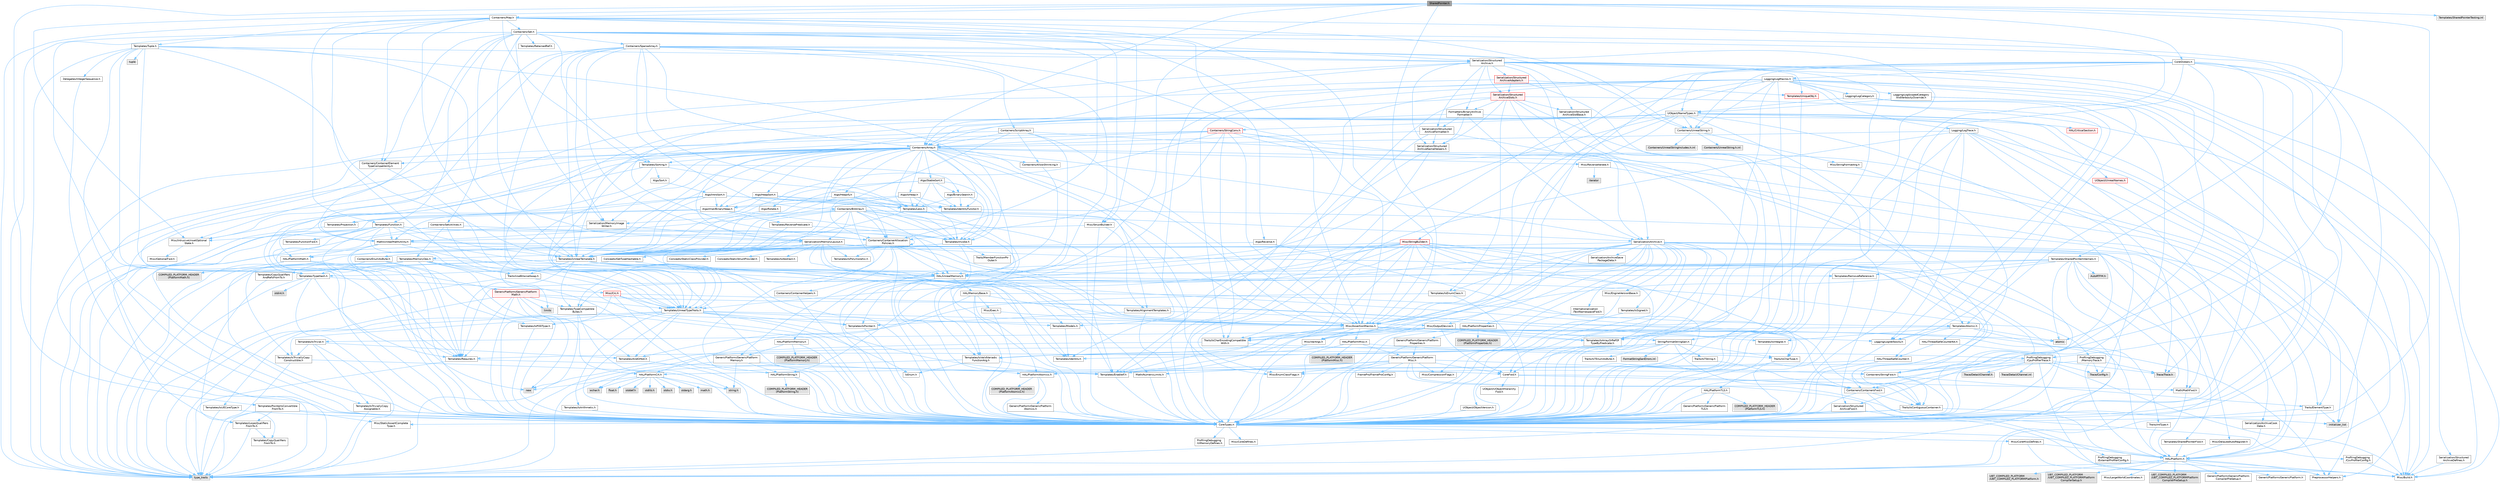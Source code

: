 digraph "SharedPointer.h"
{
 // INTERACTIVE_SVG=YES
 // LATEX_PDF_SIZE
  bgcolor="transparent";
  edge [fontname=Helvetica,fontsize=10,labelfontname=Helvetica,labelfontsize=10];
  node [fontname=Helvetica,fontsize=10,shape=box,height=0.2,width=0.4];
  Node1 [id="Node000001",label="SharedPointer.h",height=0.2,width=0.4,color="gray40", fillcolor="grey60", style="filled", fontcolor="black",tooltip=" "];
  Node1 -> Node2 [id="edge1_Node000001_Node000002",color="steelblue1",style="solid",tooltip=" "];
  Node2 [id="Node000002",label="CoreTypes.h",height=0.2,width=0.4,color="grey40", fillcolor="white", style="filled",URL="$dc/dec/CoreTypes_8h.html",tooltip=" "];
  Node2 -> Node3 [id="edge2_Node000002_Node000003",color="steelblue1",style="solid",tooltip=" "];
  Node3 [id="Node000003",label="HAL/Platform.h",height=0.2,width=0.4,color="grey40", fillcolor="white", style="filled",URL="$d9/dd0/Platform_8h.html",tooltip=" "];
  Node3 -> Node4 [id="edge3_Node000003_Node000004",color="steelblue1",style="solid",tooltip=" "];
  Node4 [id="Node000004",label="Misc/Build.h",height=0.2,width=0.4,color="grey40", fillcolor="white", style="filled",URL="$d3/dbb/Build_8h.html",tooltip=" "];
  Node3 -> Node5 [id="edge4_Node000003_Node000005",color="steelblue1",style="solid",tooltip=" "];
  Node5 [id="Node000005",label="Misc/LargeWorldCoordinates.h",height=0.2,width=0.4,color="grey40", fillcolor="white", style="filled",URL="$d2/dcb/LargeWorldCoordinates_8h.html",tooltip=" "];
  Node3 -> Node6 [id="edge5_Node000003_Node000006",color="steelblue1",style="solid",tooltip=" "];
  Node6 [id="Node000006",label="type_traits",height=0.2,width=0.4,color="grey60", fillcolor="#E0E0E0", style="filled",tooltip=" "];
  Node3 -> Node7 [id="edge6_Node000003_Node000007",color="steelblue1",style="solid",tooltip=" "];
  Node7 [id="Node000007",label="PreprocessorHelpers.h",height=0.2,width=0.4,color="grey40", fillcolor="white", style="filled",URL="$db/ddb/PreprocessorHelpers_8h.html",tooltip=" "];
  Node3 -> Node8 [id="edge7_Node000003_Node000008",color="steelblue1",style="solid",tooltip=" "];
  Node8 [id="Node000008",label="UBT_COMPILED_PLATFORM\l/UBT_COMPILED_PLATFORMPlatform\lCompilerPreSetup.h",height=0.2,width=0.4,color="grey60", fillcolor="#E0E0E0", style="filled",tooltip=" "];
  Node3 -> Node9 [id="edge8_Node000003_Node000009",color="steelblue1",style="solid",tooltip=" "];
  Node9 [id="Node000009",label="GenericPlatform/GenericPlatform\lCompilerPreSetup.h",height=0.2,width=0.4,color="grey40", fillcolor="white", style="filled",URL="$d9/dc8/GenericPlatformCompilerPreSetup_8h.html",tooltip=" "];
  Node3 -> Node10 [id="edge9_Node000003_Node000010",color="steelblue1",style="solid",tooltip=" "];
  Node10 [id="Node000010",label="GenericPlatform/GenericPlatform.h",height=0.2,width=0.4,color="grey40", fillcolor="white", style="filled",URL="$d6/d84/GenericPlatform_8h.html",tooltip=" "];
  Node3 -> Node11 [id="edge10_Node000003_Node000011",color="steelblue1",style="solid",tooltip=" "];
  Node11 [id="Node000011",label="UBT_COMPILED_PLATFORM\l/UBT_COMPILED_PLATFORMPlatform.h",height=0.2,width=0.4,color="grey60", fillcolor="#E0E0E0", style="filled",tooltip=" "];
  Node3 -> Node12 [id="edge11_Node000003_Node000012",color="steelblue1",style="solid",tooltip=" "];
  Node12 [id="Node000012",label="UBT_COMPILED_PLATFORM\l/UBT_COMPILED_PLATFORMPlatform\lCompilerSetup.h",height=0.2,width=0.4,color="grey60", fillcolor="#E0E0E0", style="filled",tooltip=" "];
  Node2 -> Node13 [id="edge12_Node000002_Node000013",color="steelblue1",style="solid",tooltip=" "];
  Node13 [id="Node000013",label="ProfilingDebugging\l/UMemoryDefines.h",height=0.2,width=0.4,color="grey40", fillcolor="white", style="filled",URL="$d2/da2/UMemoryDefines_8h.html",tooltip=" "];
  Node2 -> Node14 [id="edge13_Node000002_Node000014",color="steelblue1",style="solid",tooltip=" "];
  Node14 [id="Node000014",label="Misc/CoreMiscDefines.h",height=0.2,width=0.4,color="grey40", fillcolor="white", style="filled",URL="$da/d38/CoreMiscDefines_8h.html",tooltip=" "];
  Node14 -> Node3 [id="edge14_Node000014_Node000003",color="steelblue1",style="solid",tooltip=" "];
  Node14 -> Node7 [id="edge15_Node000014_Node000007",color="steelblue1",style="solid",tooltip=" "];
  Node2 -> Node15 [id="edge16_Node000002_Node000015",color="steelblue1",style="solid",tooltip=" "];
  Node15 [id="Node000015",label="Misc/CoreDefines.h",height=0.2,width=0.4,color="grey40", fillcolor="white", style="filled",URL="$d3/dd2/CoreDefines_8h.html",tooltip=" "];
  Node1 -> Node16 [id="edge17_Node000001_Node000016",color="steelblue1",style="solid",tooltip=" "];
  Node16 [id="Node000016",label="Misc/IntrusiveUnsetOptional\lState.h",height=0.2,width=0.4,color="grey40", fillcolor="white", style="filled",URL="$d2/d0a/IntrusiveUnsetOptionalState_8h.html",tooltip=" "];
  Node16 -> Node17 [id="edge18_Node000016_Node000017",color="steelblue1",style="solid",tooltip=" "];
  Node17 [id="Node000017",label="Misc/OptionalFwd.h",height=0.2,width=0.4,color="grey40", fillcolor="white", style="filled",URL="$dc/d50/OptionalFwd_8h.html",tooltip=" "];
  Node1 -> Node18 [id="edge19_Node000001_Node000018",color="steelblue1",style="solid",tooltip=" "];
  Node18 [id="Node000018",label="Templates/PointerIsConvertible\lFromTo.h",height=0.2,width=0.4,color="grey40", fillcolor="white", style="filled",URL="$d6/d65/PointerIsConvertibleFromTo_8h.html",tooltip=" "];
  Node18 -> Node2 [id="edge20_Node000018_Node000002",color="steelblue1",style="solid",tooltip=" "];
  Node18 -> Node19 [id="edge21_Node000018_Node000019",color="steelblue1",style="solid",tooltip=" "];
  Node19 [id="Node000019",label="Misc/StaticAssertComplete\lType.h",height=0.2,width=0.4,color="grey40", fillcolor="white", style="filled",URL="$d5/d4e/StaticAssertCompleteType_8h.html",tooltip=" "];
  Node18 -> Node20 [id="edge22_Node000018_Node000020",color="steelblue1",style="solid",tooltip=" "];
  Node20 [id="Node000020",label="Templates/LosesQualifiers\lFromTo.h",height=0.2,width=0.4,color="grey40", fillcolor="white", style="filled",URL="$d2/db3/LosesQualifiersFromTo_8h.html",tooltip=" "];
  Node20 -> Node21 [id="edge23_Node000020_Node000021",color="steelblue1",style="solid",tooltip=" "];
  Node21 [id="Node000021",label="Templates/CopyQualifiers\lFromTo.h",height=0.2,width=0.4,color="grey40", fillcolor="white", style="filled",URL="$d5/db4/CopyQualifiersFromTo_8h.html",tooltip=" "];
  Node20 -> Node6 [id="edge24_Node000020_Node000006",color="steelblue1",style="solid",tooltip=" "];
  Node18 -> Node6 [id="edge25_Node000018_Node000006",color="steelblue1",style="solid",tooltip=" "];
  Node1 -> Node22 [id="edge26_Node000001_Node000022",color="steelblue1",style="solid",tooltip=" "];
  Node22 [id="Node000022",label="Misc/AssertionMacros.h",height=0.2,width=0.4,color="grey40", fillcolor="white", style="filled",URL="$d0/dfa/AssertionMacros_8h.html",tooltip=" "];
  Node22 -> Node2 [id="edge27_Node000022_Node000002",color="steelblue1",style="solid",tooltip=" "];
  Node22 -> Node3 [id="edge28_Node000022_Node000003",color="steelblue1",style="solid",tooltip=" "];
  Node22 -> Node23 [id="edge29_Node000022_Node000023",color="steelblue1",style="solid",tooltip=" "];
  Node23 [id="Node000023",label="HAL/PlatformMisc.h",height=0.2,width=0.4,color="grey40", fillcolor="white", style="filled",URL="$d0/df5/PlatformMisc_8h.html",tooltip=" "];
  Node23 -> Node2 [id="edge30_Node000023_Node000002",color="steelblue1",style="solid",tooltip=" "];
  Node23 -> Node24 [id="edge31_Node000023_Node000024",color="steelblue1",style="solid",tooltip=" "];
  Node24 [id="Node000024",label="GenericPlatform/GenericPlatform\lMisc.h",height=0.2,width=0.4,color="grey40", fillcolor="white", style="filled",URL="$db/d9a/GenericPlatformMisc_8h.html",tooltip=" "];
  Node24 -> Node25 [id="edge32_Node000024_Node000025",color="steelblue1",style="solid",tooltip=" "];
  Node25 [id="Node000025",label="Containers/StringFwd.h",height=0.2,width=0.4,color="grey40", fillcolor="white", style="filled",URL="$df/d37/StringFwd_8h.html",tooltip=" "];
  Node25 -> Node2 [id="edge33_Node000025_Node000002",color="steelblue1",style="solid",tooltip=" "];
  Node25 -> Node26 [id="edge34_Node000025_Node000026",color="steelblue1",style="solid",tooltip=" "];
  Node26 [id="Node000026",label="Traits/ElementType.h",height=0.2,width=0.4,color="grey40", fillcolor="white", style="filled",URL="$d5/d4f/ElementType_8h.html",tooltip=" "];
  Node26 -> Node3 [id="edge35_Node000026_Node000003",color="steelblue1",style="solid",tooltip=" "];
  Node26 -> Node27 [id="edge36_Node000026_Node000027",color="steelblue1",style="solid",tooltip=" "];
  Node27 [id="Node000027",label="initializer_list",height=0.2,width=0.4,color="grey60", fillcolor="#E0E0E0", style="filled",tooltip=" "];
  Node26 -> Node6 [id="edge37_Node000026_Node000006",color="steelblue1",style="solid",tooltip=" "];
  Node25 -> Node28 [id="edge38_Node000025_Node000028",color="steelblue1",style="solid",tooltip=" "];
  Node28 [id="Node000028",label="Traits/IsContiguousContainer.h",height=0.2,width=0.4,color="grey40", fillcolor="white", style="filled",URL="$d5/d3c/IsContiguousContainer_8h.html",tooltip=" "];
  Node28 -> Node2 [id="edge39_Node000028_Node000002",color="steelblue1",style="solid",tooltip=" "];
  Node28 -> Node19 [id="edge40_Node000028_Node000019",color="steelblue1",style="solid",tooltip=" "];
  Node28 -> Node27 [id="edge41_Node000028_Node000027",color="steelblue1",style="solid",tooltip=" "];
  Node24 -> Node29 [id="edge42_Node000024_Node000029",color="steelblue1",style="solid",tooltip=" "];
  Node29 [id="Node000029",label="CoreFwd.h",height=0.2,width=0.4,color="grey40", fillcolor="white", style="filled",URL="$d1/d1e/CoreFwd_8h.html",tooltip=" "];
  Node29 -> Node2 [id="edge43_Node000029_Node000002",color="steelblue1",style="solid",tooltip=" "];
  Node29 -> Node30 [id="edge44_Node000029_Node000030",color="steelblue1",style="solid",tooltip=" "];
  Node30 [id="Node000030",label="Containers/ContainersFwd.h",height=0.2,width=0.4,color="grey40", fillcolor="white", style="filled",URL="$d4/d0a/ContainersFwd_8h.html",tooltip=" "];
  Node30 -> Node3 [id="edge45_Node000030_Node000003",color="steelblue1",style="solid",tooltip=" "];
  Node30 -> Node2 [id="edge46_Node000030_Node000002",color="steelblue1",style="solid",tooltip=" "];
  Node30 -> Node28 [id="edge47_Node000030_Node000028",color="steelblue1",style="solid",tooltip=" "];
  Node29 -> Node31 [id="edge48_Node000029_Node000031",color="steelblue1",style="solid",tooltip=" "];
  Node31 [id="Node000031",label="Math/MathFwd.h",height=0.2,width=0.4,color="grey40", fillcolor="white", style="filled",URL="$d2/d10/MathFwd_8h.html",tooltip=" "];
  Node31 -> Node3 [id="edge49_Node000031_Node000003",color="steelblue1",style="solid",tooltip=" "];
  Node29 -> Node32 [id="edge50_Node000029_Node000032",color="steelblue1",style="solid",tooltip=" "];
  Node32 [id="Node000032",label="UObject/UObjectHierarchy\lFwd.h",height=0.2,width=0.4,color="grey40", fillcolor="white", style="filled",URL="$d3/d13/UObjectHierarchyFwd_8h.html",tooltip=" "];
  Node24 -> Node2 [id="edge51_Node000024_Node000002",color="steelblue1",style="solid",tooltip=" "];
  Node24 -> Node33 [id="edge52_Node000024_Node000033",color="steelblue1",style="solid",tooltip=" "];
  Node33 [id="Node000033",label="FramePro/FrameProConfig.h",height=0.2,width=0.4,color="grey40", fillcolor="white", style="filled",URL="$d7/d90/FrameProConfig_8h.html",tooltip=" "];
  Node24 -> Node34 [id="edge53_Node000024_Node000034",color="steelblue1",style="solid",tooltip=" "];
  Node34 [id="Node000034",label="HAL/PlatformCrt.h",height=0.2,width=0.4,color="grey40", fillcolor="white", style="filled",URL="$d8/d75/PlatformCrt_8h.html",tooltip=" "];
  Node34 -> Node35 [id="edge54_Node000034_Node000035",color="steelblue1",style="solid",tooltip=" "];
  Node35 [id="Node000035",label="new",height=0.2,width=0.4,color="grey60", fillcolor="#E0E0E0", style="filled",tooltip=" "];
  Node34 -> Node36 [id="edge55_Node000034_Node000036",color="steelblue1",style="solid",tooltip=" "];
  Node36 [id="Node000036",label="wchar.h",height=0.2,width=0.4,color="grey60", fillcolor="#E0E0E0", style="filled",tooltip=" "];
  Node34 -> Node37 [id="edge56_Node000034_Node000037",color="steelblue1",style="solid",tooltip=" "];
  Node37 [id="Node000037",label="stddef.h",height=0.2,width=0.4,color="grey60", fillcolor="#E0E0E0", style="filled",tooltip=" "];
  Node34 -> Node38 [id="edge57_Node000034_Node000038",color="steelblue1",style="solid",tooltip=" "];
  Node38 [id="Node000038",label="stdlib.h",height=0.2,width=0.4,color="grey60", fillcolor="#E0E0E0", style="filled",tooltip=" "];
  Node34 -> Node39 [id="edge58_Node000034_Node000039",color="steelblue1",style="solid",tooltip=" "];
  Node39 [id="Node000039",label="stdio.h",height=0.2,width=0.4,color="grey60", fillcolor="#E0E0E0", style="filled",tooltip=" "];
  Node34 -> Node40 [id="edge59_Node000034_Node000040",color="steelblue1",style="solid",tooltip=" "];
  Node40 [id="Node000040",label="stdarg.h",height=0.2,width=0.4,color="grey60", fillcolor="#E0E0E0", style="filled",tooltip=" "];
  Node34 -> Node41 [id="edge60_Node000034_Node000041",color="steelblue1",style="solid",tooltip=" "];
  Node41 [id="Node000041",label="math.h",height=0.2,width=0.4,color="grey60", fillcolor="#E0E0E0", style="filled",tooltip=" "];
  Node34 -> Node42 [id="edge61_Node000034_Node000042",color="steelblue1",style="solid",tooltip=" "];
  Node42 [id="Node000042",label="float.h",height=0.2,width=0.4,color="grey60", fillcolor="#E0E0E0", style="filled",tooltip=" "];
  Node34 -> Node43 [id="edge62_Node000034_Node000043",color="steelblue1",style="solid",tooltip=" "];
  Node43 [id="Node000043",label="string.h",height=0.2,width=0.4,color="grey60", fillcolor="#E0E0E0", style="filled",tooltip=" "];
  Node24 -> Node44 [id="edge63_Node000024_Node000044",color="steelblue1",style="solid",tooltip=" "];
  Node44 [id="Node000044",label="Math/NumericLimits.h",height=0.2,width=0.4,color="grey40", fillcolor="white", style="filled",URL="$df/d1b/NumericLimits_8h.html",tooltip=" "];
  Node44 -> Node2 [id="edge64_Node000044_Node000002",color="steelblue1",style="solid",tooltip=" "];
  Node24 -> Node45 [id="edge65_Node000024_Node000045",color="steelblue1",style="solid",tooltip=" "];
  Node45 [id="Node000045",label="Misc/CompressionFlags.h",height=0.2,width=0.4,color="grey40", fillcolor="white", style="filled",URL="$d9/d76/CompressionFlags_8h.html",tooltip=" "];
  Node24 -> Node46 [id="edge66_Node000024_Node000046",color="steelblue1",style="solid",tooltip=" "];
  Node46 [id="Node000046",label="Misc/EnumClassFlags.h",height=0.2,width=0.4,color="grey40", fillcolor="white", style="filled",URL="$d8/de7/EnumClassFlags_8h.html",tooltip=" "];
  Node24 -> Node47 [id="edge67_Node000024_Node000047",color="steelblue1",style="solid",tooltip=" "];
  Node47 [id="Node000047",label="ProfilingDebugging\l/CsvProfilerConfig.h",height=0.2,width=0.4,color="grey40", fillcolor="white", style="filled",URL="$d3/d88/CsvProfilerConfig_8h.html",tooltip=" "];
  Node47 -> Node4 [id="edge68_Node000047_Node000004",color="steelblue1",style="solid",tooltip=" "];
  Node24 -> Node48 [id="edge69_Node000024_Node000048",color="steelblue1",style="solid",tooltip=" "];
  Node48 [id="Node000048",label="ProfilingDebugging\l/ExternalProfilerConfig.h",height=0.2,width=0.4,color="grey40", fillcolor="white", style="filled",URL="$d3/dbb/ExternalProfilerConfig_8h.html",tooltip=" "];
  Node48 -> Node4 [id="edge70_Node000048_Node000004",color="steelblue1",style="solid",tooltip=" "];
  Node23 -> Node49 [id="edge71_Node000023_Node000049",color="steelblue1",style="solid",tooltip=" "];
  Node49 [id="Node000049",label="COMPILED_PLATFORM_HEADER\l(PlatformMisc.h)",height=0.2,width=0.4,color="grey60", fillcolor="#E0E0E0", style="filled",tooltip=" "];
  Node23 -> Node50 [id="edge72_Node000023_Node000050",color="steelblue1",style="solid",tooltip=" "];
  Node50 [id="Node000050",label="ProfilingDebugging\l/CpuProfilerTrace.h",height=0.2,width=0.4,color="grey40", fillcolor="white", style="filled",URL="$da/dcb/CpuProfilerTrace_8h.html",tooltip=" "];
  Node50 -> Node2 [id="edge73_Node000050_Node000002",color="steelblue1",style="solid",tooltip=" "];
  Node50 -> Node30 [id="edge74_Node000050_Node000030",color="steelblue1",style="solid",tooltip=" "];
  Node50 -> Node51 [id="edge75_Node000050_Node000051",color="steelblue1",style="solid",tooltip=" "];
  Node51 [id="Node000051",label="HAL/PlatformAtomics.h",height=0.2,width=0.4,color="grey40", fillcolor="white", style="filled",URL="$d3/d36/PlatformAtomics_8h.html",tooltip=" "];
  Node51 -> Node2 [id="edge76_Node000051_Node000002",color="steelblue1",style="solid",tooltip=" "];
  Node51 -> Node52 [id="edge77_Node000051_Node000052",color="steelblue1",style="solid",tooltip=" "];
  Node52 [id="Node000052",label="GenericPlatform/GenericPlatform\lAtomics.h",height=0.2,width=0.4,color="grey40", fillcolor="white", style="filled",URL="$da/d72/GenericPlatformAtomics_8h.html",tooltip=" "];
  Node52 -> Node2 [id="edge78_Node000052_Node000002",color="steelblue1",style="solid",tooltip=" "];
  Node51 -> Node53 [id="edge79_Node000051_Node000053",color="steelblue1",style="solid",tooltip=" "];
  Node53 [id="Node000053",label="COMPILED_PLATFORM_HEADER\l(PlatformAtomics.h)",height=0.2,width=0.4,color="grey60", fillcolor="#E0E0E0", style="filled",tooltip=" "];
  Node50 -> Node7 [id="edge80_Node000050_Node000007",color="steelblue1",style="solid",tooltip=" "];
  Node50 -> Node4 [id="edge81_Node000050_Node000004",color="steelblue1",style="solid",tooltip=" "];
  Node50 -> Node54 [id="edge82_Node000050_Node000054",color="steelblue1",style="solid",tooltip=" "];
  Node54 [id="Node000054",label="Trace/Config.h",height=0.2,width=0.4,color="grey60", fillcolor="#E0E0E0", style="filled",tooltip=" "];
  Node50 -> Node55 [id="edge83_Node000050_Node000055",color="steelblue1",style="solid",tooltip=" "];
  Node55 [id="Node000055",label="Trace/Detail/Channel.h",height=0.2,width=0.4,color="grey60", fillcolor="#E0E0E0", style="filled",tooltip=" "];
  Node50 -> Node56 [id="edge84_Node000050_Node000056",color="steelblue1",style="solid",tooltip=" "];
  Node56 [id="Node000056",label="Trace/Detail/Channel.inl",height=0.2,width=0.4,color="grey60", fillcolor="#E0E0E0", style="filled",tooltip=" "];
  Node50 -> Node57 [id="edge85_Node000050_Node000057",color="steelblue1",style="solid",tooltip=" "];
  Node57 [id="Node000057",label="Trace/Trace.h",height=0.2,width=0.4,color="grey60", fillcolor="#E0E0E0", style="filled",tooltip=" "];
  Node22 -> Node7 [id="edge86_Node000022_Node000007",color="steelblue1",style="solid",tooltip=" "];
  Node22 -> Node58 [id="edge87_Node000022_Node000058",color="steelblue1",style="solid",tooltip=" "];
  Node58 [id="Node000058",label="Templates/EnableIf.h",height=0.2,width=0.4,color="grey40", fillcolor="white", style="filled",URL="$d7/d60/EnableIf_8h.html",tooltip=" "];
  Node58 -> Node2 [id="edge88_Node000058_Node000002",color="steelblue1",style="solid",tooltip=" "];
  Node22 -> Node59 [id="edge89_Node000022_Node000059",color="steelblue1",style="solid",tooltip=" "];
  Node59 [id="Node000059",label="Templates/IsArrayOrRefOf\lTypeByPredicate.h",height=0.2,width=0.4,color="grey40", fillcolor="white", style="filled",URL="$d6/da1/IsArrayOrRefOfTypeByPredicate_8h.html",tooltip=" "];
  Node59 -> Node2 [id="edge90_Node000059_Node000002",color="steelblue1",style="solid",tooltip=" "];
  Node22 -> Node60 [id="edge91_Node000022_Node000060",color="steelblue1",style="solid",tooltip=" "];
  Node60 [id="Node000060",label="Templates/IsValidVariadic\lFunctionArg.h",height=0.2,width=0.4,color="grey40", fillcolor="white", style="filled",URL="$d0/dc8/IsValidVariadicFunctionArg_8h.html",tooltip=" "];
  Node60 -> Node2 [id="edge92_Node000060_Node000002",color="steelblue1",style="solid",tooltip=" "];
  Node60 -> Node61 [id="edge93_Node000060_Node000061",color="steelblue1",style="solid",tooltip=" "];
  Node61 [id="Node000061",label="IsEnum.h",height=0.2,width=0.4,color="grey40", fillcolor="white", style="filled",URL="$d4/de5/IsEnum_8h.html",tooltip=" "];
  Node60 -> Node6 [id="edge94_Node000060_Node000006",color="steelblue1",style="solid",tooltip=" "];
  Node22 -> Node62 [id="edge95_Node000022_Node000062",color="steelblue1",style="solid",tooltip=" "];
  Node62 [id="Node000062",label="Traits/IsCharEncodingCompatible\lWith.h",height=0.2,width=0.4,color="grey40", fillcolor="white", style="filled",URL="$df/dd1/IsCharEncodingCompatibleWith_8h.html",tooltip=" "];
  Node62 -> Node6 [id="edge96_Node000062_Node000006",color="steelblue1",style="solid",tooltip=" "];
  Node62 -> Node63 [id="edge97_Node000062_Node000063",color="steelblue1",style="solid",tooltip=" "];
  Node63 [id="Node000063",label="Traits/IsCharType.h",height=0.2,width=0.4,color="grey40", fillcolor="white", style="filled",URL="$db/d51/IsCharType_8h.html",tooltip=" "];
  Node63 -> Node2 [id="edge98_Node000063_Node000002",color="steelblue1",style="solid",tooltip=" "];
  Node22 -> Node64 [id="edge99_Node000022_Node000064",color="steelblue1",style="solid",tooltip=" "];
  Node64 [id="Node000064",label="Misc/VarArgs.h",height=0.2,width=0.4,color="grey40", fillcolor="white", style="filled",URL="$d5/d6f/VarArgs_8h.html",tooltip=" "];
  Node64 -> Node2 [id="edge100_Node000064_Node000002",color="steelblue1",style="solid",tooltip=" "];
  Node22 -> Node65 [id="edge101_Node000022_Node000065",color="steelblue1",style="solid",tooltip=" "];
  Node65 [id="Node000065",label="String/FormatStringSan.h",height=0.2,width=0.4,color="grey40", fillcolor="white", style="filled",URL="$d3/d8b/FormatStringSan_8h.html",tooltip=" "];
  Node65 -> Node6 [id="edge102_Node000065_Node000006",color="steelblue1",style="solid",tooltip=" "];
  Node65 -> Node2 [id="edge103_Node000065_Node000002",color="steelblue1",style="solid",tooltip=" "];
  Node65 -> Node66 [id="edge104_Node000065_Node000066",color="steelblue1",style="solid",tooltip=" "];
  Node66 [id="Node000066",label="Templates/Requires.h",height=0.2,width=0.4,color="grey40", fillcolor="white", style="filled",URL="$dc/d96/Requires_8h.html",tooltip=" "];
  Node66 -> Node58 [id="edge105_Node000066_Node000058",color="steelblue1",style="solid",tooltip=" "];
  Node66 -> Node6 [id="edge106_Node000066_Node000006",color="steelblue1",style="solid",tooltip=" "];
  Node65 -> Node67 [id="edge107_Node000065_Node000067",color="steelblue1",style="solid",tooltip=" "];
  Node67 [id="Node000067",label="Templates/Identity.h",height=0.2,width=0.4,color="grey40", fillcolor="white", style="filled",URL="$d0/dd5/Identity_8h.html",tooltip=" "];
  Node65 -> Node60 [id="edge108_Node000065_Node000060",color="steelblue1",style="solid",tooltip=" "];
  Node65 -> Node63 [id="edge109_Node000065_Node000063",color="steelblue1",style="solid",tooltip=" "];
  Node65 -> Node68 [id="edge110_Node000065_Node000068",color="steelblue1",style="solid",tooltip=" "];
  Node68 [id="Node000068",label="Traits/IsTEnumAsByte.h",height=0.2,width=0.4,color="grey40", fillcolor="white", style="filled",URL="$d1/de6/IsTEnumAsByte_8h.html",tooltip=" "];
  Node65 -> Node69 [id="edge111_Node000065_Node000069",color="steelblue1",style="solid",tooltip=" "];
  Node69 [id="Node000069",label="Traits/IsTString.h",height=0.2,width=0.4,color="grey40", fillcolor="white", style="filled",URL="$d0/df8/IsTString_8h.html",tooltip=" "];
  Node69 -> Node30 [id="edge112_Node000069_Node000030",color="steelblue1",style="solid",tooltip=" "];
  Node65 -> Node30 [id="edge113_Node000065_Node000030",color="steelblue1",style="solid",tooltip=" "];
  Node65 -> Node70 [id="edge114_Node000065_Node000070",color="steelblue1",style="solid",tooltip=" "];
  Node70 [id="Node000070",label="FormatStringSanErrors.inl",height=0.2,width=0.4,color="grey60", fillcolor="#E0E0E0", style="filled",tooltip=" "];
  Node22 -> Node71 [id="edge115_Node000022_Node000071",color="steelblue1",style="solid",tooltip=" "];
  Node71 [id="Node000071",label="atomic",height=0.2,width=0.4,color="grey60", fillcolor="#E0E0E0", style="filled",tooltip=" "];
  Node1 -> Node72 [id="edge116_Node000001_Node000072",color="steelblue1",style="solid",tooltip=" "];
  Node72 [id="Node000072",label="HAL/UnrealMemory.h",height=0.2,width=0.4,color="grey40", fillcolor="white", style="filled",URL="$d9/d96/UnrealMemory_8h.html",tooltip=" "];
  Node72 -> Node2 [id="edge117_Node000072_Node000002",color="steelblue1",style="solid",tooltip=" "];
  Node72 -> Node73 [id="edge118_Node000072_Node000073",color="steelblue1",style="solid",tooltip=" "];
  Node73 [id="Node000073",label="GenericPlatform/GenericPlatform\lMemory.h",height=0.2,width=0.4,color="grey40", fillcolor="white", style="filled",URL="$dd/d22/GenericPlatformMemory_8h.html",tooltip=" "];
  Node73 -> Node29 [id="edge119_Node000073_Node000029",color="steelblue1",style="solid",tooltip=" "];
  Node73 -> Node2 [id="edge120_Node000073_Node000002",color="steelblue1",style="solid",tooltip=" "];
  Node73 -> Node74 [id="edge121_Node000073_Node000074",color="steelblue1",style="solid",tooltip=" "];
  Node74 [id="Node000074",label="HAL/PlatformString.h",height=0.2,width=0.4,color="grey40", fillcolor="white", style="filled",URL="$db/db5/PlatformString_8h.html",tooltip=" "];
  Node74 -> Node2 [id="edge122_Node000074_Node000002",color="steelblue1",style="solid",tooltip=" "];
  Node74 -> Node75 [id="edge123_Node000074_Node000075",color="steelblue1",style="solid",tooltip=" "];
  Node75 [id="Node000075",label="COMPILED_PLATFORM_HEADER\l(PlatformString.h)",height=0.2,width=0.4,color="grey60", fillcolor="#E0E0E0", style="filled",tooltip=" "];
  Node73 -> Node43 [id="edge124_Node000073_Node000043",color="steelblue1",style="solid",tooltip=" "];
  Node73 -> Node36 [id="edge125_Node000073_Node000036",color="steelblue1",style="solid",tooltip=" "];
  Node72 -> Node76 [id="edge126_Node000072_Node000076",color="steelblue1",style="solid",tooltip=" "];
  Node76 [id="Node000076",label="HAL/MemoryBase.h",height=0.2,width=0.4,color="grey40", fillcolor="white", style="filled",URL="$d6/d9f/MemoryBase_8h.html",tooltip=" "];
  Node76 -> Node2 [id="edge127_Node000076_Node000002",color="steelblue1",style="solid",tooltip=" "];
  Node76 -> Node51 [id="edge128_Node000076_Node000051",color="steelblue1",style="solid",tooltip=" "];
  Node76 -> Node34 [id="edge129_Node000076_Node000034",color="steelblue1",style="solid",tooltip=" "];
  Node76 -> Node77 [id="edge130_Node000076_Node000077",color="steelblue1",style="solid",tooltip=" "];
  Node77 [id="Node000077",label="Misc/Exec.h",height=0.2,width=0.4,color="grey40", fillcolor="white", style="filled",URL="$de/ddb/Exec_8h.html",tooltip=" "];
  Node77 -> Node2 [id="edge131_Node000077_Node000002",color="steelblue1",style="solid",tooltip=" "];
  Node77 -> Node22 [id="edge132_Node000077_Node000022",color="steelblue1",style="solid",tooltip=" "];
  Node76 -> Node78 [id="edge133_Node000076_Node000078",color="steelblue1",style="solid",tooltip=" "];
  Node78 [id="Node000078",label="Misc/OutputDevice.h",height=0.2,width=0.4,color="grey40", fillcolor="white", style="filled",URL="$d7/d32/OutputDevice_8h.html",tooltip=" "];
  Node78 -> Node29 [id="edge134_Node000078_Node000029",color="steelblue1",style="solid",tooltip=" "];
  Node78 -> Node2 [id="edge135_Node000078_Node000002",color="steelblue1",style="solid",tooltip=" "];
  Node78 -> Node79 [id="edge136_Node000078_Node000079",color="steelblue1",style="solid",tooltip=" "];
  Node79 [id="Node000079",label="Logging/LogVerbosity.h",height=0.2,width=0.4,color="grey40", fillcolor="white", style="filled",URL="$d2/d8f/LogVerbosity_8h.html",tooltip=" "];
  Node79 -> Node2 [id="edge137_Node000079_Node000002",color="steelblue1",style="solid",tooltip=" "];
  Node78 -> Node64 [id="edge138_Node000078_Node000064",color="steelblue1",style="solid",tooltip=" "];
  Node78 -> Node59 [id="edge139_Node000078_Node000059",color="steelblue1",style="solid",tooltip=" "];
  Node78 -> Node60 [id="edge140_Node000078_Node000060",color="steelblue1",style="solid",tooltip=" "];
  Node78 -> Node62 [id="edge141_Node000078_Node000062",color="steelblue1",style="solid",tooltip=" "];
  Node76 -> Node80 [id="edge142_Node000076_Node000080",color="steelblue1",style="solid",tooltip=" "];
  Node80 [id="Node000080",label="Templates/Atomic.h",height=0.2,width=0.4,color="grey40", fillcolor="white", style="filled",URL="$d3/d91/Atomic_8h.html",tooltip=" "];
  Node80 -> Node81 [id="edge143_Node000080_Node000081",color="steelblue1",style="solid",tooltip=" "];
  Node81 [id="Node000081",label="HAL/ThreadSafeCounter.h",height=0.2,width=0.4,color="grey40", fillcolor="white", style="filled",URL="$dc/dc9/ThreadSafeCounter_8h.html",tooltip=" "];
  Node81 -> Node2 [id="edge144_Node000081_Node000002",color="steelblue1",style="solid",tooltip=" "];
  Node81 -> Node51 [id="edge145_Node000081_Node000051",color="steelblue1",style="solid",tooltip=" "];
  Node80 -> Node82 [id="edge146_Node000080_Node000082",color="steelblue1",style="solid",tooltip=" "];
  Node82 [id="Node000082",label="HAL/ThreadSafeCounter64.h",height=0.2,width=0.4,color="grey40", fillcolor="white", style="filled",URL="$d0/d12/ThreadSafeCounter64_8h.html",tooltip=" "];
  Node82 -> Node2 [id="edge147_Node000082_Node000002",color="steelblue1",style="solid",tooltip=" "];
  Node82 -> Node81 [id="edge148_Node000082_Node000081",color="steelblue1",style="solid",tooltip=" "];
  Node80 -> Node83 [id="edge149_Node000080_Node000083",color="steelblue1",style="solid",tooltip=" "];
  Node83 [id="Node000083",label="Templates/IsIntegral.h",height=0.2,width=0.4,color="grey40", fillcolor="white", style="filled",URL="$da/d64/IsIntegral_8h.html",tooltip=" "];
  Node83 -> Node2 [id="edge150_Node000083_Node000002",color="steelblue1",style="solid",tooltip=" "];
  Node80 -> Node84 [id="edge151_Node000080_Node000084",color="steelblue1",style="solid",tooltip=" "];
  Node84 [id="Node000084",label="Templates/IsTrivial.h",height=0.2,width=0.4,color="grey40", fillcolor="white", style="filled",URL="$da/d4c/IsTrivial_8h.html",tooltip=" "];
  Node84 -> Node85 [id="edge152_Node000084_Node000085",color="steelblue1",style="solid",tooltip=" "];
  Node85 [id="Node000085",label="Templates/AndOrNot.h",height=0.2,width=0.4,color="grey40", fillcolor="white", style="filled",URL="$db/d0a/AndOrNot_8h.html",tooltip=" "];
  Node85 -> Node2 [id="edge153_Node000085_Node000002",color="steelblue1",style="solid",tooltip=" "];
  Node84 -> Node86 [id="edge154_Node000084_Node000086",color="steelblue1",style="solid",tooltip=" "];
  Node86 [id="Node000086",label="Templates/IsTriviallyCopy\lConstructible.h",height=0.2,width=0.4,color="grey40", fillcolor="white", style="filled",URL="$d3/d78/IsTriviallyCopyConstructible_8h.html",tooltip=" "];
  Node86 -> Node2 [id="edge155_Node000086_Node000002",color="steelblue1",style="solid",tooltip=" "];
  Node86 -> Node6 [id="edge156_Node000086_Node000006",color="steelblue1",style="solid",tooltip=" "];
  Node84 -> Node87 [id="edge157_Node000084_Node000087",color="steelblue1",style="solid",tooltip=" "];
  Node87 [id="Node000087",label="Templates/IsTriviallyCopy\lAssignable.h",height=0.2,width=0.4,color="grey40", fillcolor="white", style="filled",URL="$d2/df2/IsTriviallyCopyAssignable_8h.html",tooltip=" "];
  Node87 -> Node2 [id="edge158_Node000087_Node000002",color="steelblue1",style="solid",tooltip=" "];
  Node87 -> Node6 [id="edge159_Node000087_Node000006",color="steelblue1",style="solid",tooltip=" "];
  Node84 -> Node6 [id="edge160_Node000084_Node000006",color="steelblue1",style="solid",tooltip=" "];
  Node80 -> Node88 [id="edge161_Node000080_Node000088",color="steelblue1",style="solid",tooltip=" "];
  Node88 [id="Node000088",label="Traits/IntType.h",height=0.2,width=0.4,color="grey40", fillcolor="white", style="filled",URL="$d7/deb/IntType_8h.html",tooltip=" "];
  Node88 -> Node3 [id="edge162_Node000088_Node000003",color="steelblue1",style="solid",tooltip=" "];
  Node80 -> Node71 [id="edge163_Node000080_Node000071",color="steelblue1",style="solid",tooltip=" "];
  Node72 -> Node89 [id="edge164_Node000072_Node000089",color="steelblue1",style="solid",tooltip=" "];
  Node89 [id="Node000089",label="HAL/PlatformMemory.h",height=0.2,width=0.4,color="grey40", fillcolor="white", style="filled",URL="$de/d68/PlatformMemory_8h.html",tooltip=" "];
  Node89 -> Node2 [id="edge165_Node000089_Node000002",color="steelblue1",style="solid",tooltip=" "];
  Node89 -> Node73 [id="edge166_Node000089_Node000073",color="steelblue1",style="solid",tooltip=" "];
  Node89 -> Node90 [id="edge167_Node000089_Node000090",color="steelblue1",style="solid",tooltip=" "];
  Node90 [id="Node000090",label="COMPILED_PLATFORM_HEADER\l(PlatformMemory.h)",height=0.2,width=0.4,color="grey60", fillcolor="#E0E0E0", style="filled",tooltip=" "];
  Node72 -> Node91 [id="edge168_Node000072_Node000091",color="steelblue1",style="solid",tooltip=" "];
  Node91 [id="Node000091",label="ProfilingDebugging\l/MemoryTrace.h",height=0.2,width=0.4,color="grey40", fillcolor="white", style="filled",URL="$da/dd7/MemoryTrace_8h.html",tooltip=" "];
  Node91 -> Node3 [id="edge169_Node000091_Node000003",color="steelblue1",style="solid",tooltip=" "];
  Node91 -> Node46 [id="edge170_Node000091_Node000046",color="steelblue1",style="solid",tooltip=" "];
  Node91 -> Node54 [id="edge171_Node000091_Node000054",color="steelblue1",style="solid",tooltip=" "];
  Node91 -> Node57 [id="edge172_Node000091_Node000057",color="steelblue1",style="solid",tooltip=" "];
  Node72 -> Node92 [id="edge173_Node000072_Node000092",color="steelblue1",style="solid",tooltip=" "];
  Node92 [id="Node000092",label="Templates/IsPointer.h",height=0.2,width=0.4,color="grey40", fillcolor="white", style="filled",URL="$d7/d05/IsPointer_8h.html",tooltip=" "];
  Node92 -> Node2 [id="edge174_Node000092_Node000002",color="steelblue1",style="solid",tooltip=" "];
  Node1 -> Node93 [id="edge175_Node000001_Node000093",color="steelblue1",style="solid",tooltip=" "];
  Node93 [id="Node000093",label="Containers/Array.h",height=0.2,width=0.4,color="grey40", fillcolor="white", style="filled",URL="$df/dd0/Array_8h.html",tooltip=" "];
  Node93 -> Node2 [id="edge176_Node000093_Node000002",color="steelblue1",style="solid",tooltip=" "];
  Node93 -> Node22 [id="edge177_Node000093_Node000022",color="steelblue1",style="solid",tooltip=" "];
  Node93 -> Node16 [id="edge178_Node000093_Node000016",color="steelblue1",style="solid",tooltip=" "];
  Node93 -> Node94 [id="edge179_Node000093_Node000094",color="steelblue1",style="solid",tooltip=" "];
  Node94 [id="Node000094",label="Misc/ReverseIterate.h",height=0.2,width=0.4,color="grey40", fillcolor="white", style="filled",URL="$db/de3/ReverseIterate_8h.html",tooltip=" "];
  Node94 -> Node3 [id="edge180_Node000094_Node000003",color="steelblue1",style="solid",tooltip=" "];
  Node94 -> Node95 [id="edge181_Node000094_Node000095",color="steelblue1",style="solid",tooltip=" "];
  Node95 [id="Node000095",label="iterator",height=0.2,width=0.4,color="grey60", fillcolor="#E0E0E0", style="filled",tooltip=" "];
  Node93 -> Node72 [id="edge182_Node000093_Node000072",color="steelblue1",style="solid",tooltip=" "];
  Node93 -> Node96 [id="edge183_Node000093_Node000096",color="steelblue1",style="solid",tooltip=" "];
  Node96 [id="Node000096",label="Templates/UnrealTypeTraits.h",height=0.2,width=0.4,color="grey40", fillcolor="white", style="filled",URL="$d2/d2d/UnrealTypeTraits_8h.html",tooltip=" "];
  Node96 -> Node2 [id="edge184_Node000096_Node000002",color="steelblue1",style="solid",tooltip=" "];
  Node96 -> Node92 [id="edge185_Node000096_Node000092",color="steelblue1",style="solid",tooltip=" "];
  Node96 -> Node22 [id="edge186_Node000096_Node000022",color="steelblue1",style="solid",tooltip=" "];
  Node96 -> Node85 [id="edge187_Node000096_Node000085",color="steelblue1",style="solid",tooltip=" "];
  Node96 -> Node58 [id="edge188_Node000096_Node000058",color="steelblue1",style="solid",tooltip=" "];
  Node96 -> Node97 [id="edge189_Node000096_Node000097",color="steelblue1",style="solid",tooltip=" "];
  Node97 [id="Node000097",label="Templates/IsArithmetic.h",height=0.2,width=0.4,color="grey40", fillcolor="white", style="filled",URL="$d2/d5d/IsArithmetic_8h.html",tooltip=" "];
  Node97 -> Node2 [id="edge190_Node000097_Node000002",color="steelblue1",style="solid",tooltip=" "];
  Node96 -> Node61 [id="edge191_Node000096_Node000061",color="steelblue1",style="solid",tooltip=" "];
  Node96 -> Node98 [id="edge192_Node000096_Node000098",color="steelblue1",style="solid",tooltip=" "];
  Node98 [id="Node000098",label="Templates/Models.h",height=0.2,width=0.4,color="grey40", fillcolor="white", style="filled",URL="$d3/d0c/Models_8h.html",tooltip=" "];
  Node98 -> Node67 [id="edge193_Node000098_Node000067",color="steelblue1",style="solid",tooltip=" "];
  Node96 -> Node99 [id="edge194_Node000096_Node000099",color="steelblue1",style="solid",tooltip=" "];
  Node99 [id="Node000099",label="Templates/IsPODType.h",height=0.2,width=0.4,color="grey40", fillcolor="white", style="filled",URL="$d7/db1/IsPODType_8h.html",tooltip=" "];
  Node99 -> Node2 [id="edge195_Node000099_Node000002",color="steelblue1",style="solid",tooltip=" "];
  Node96 -> Node100 [id="edge196_Node000096_Node000100",color="steelblue1",style="solid",tooltip=" "];
  Node100 [id="Node000100",label="Templates/IsUECoreType.h",height=0.2,width=0.4,color="grey40", fillcolor="white", style="filled",URL="$d1/db8/IsUECoreType_8h.html",tooltip=" "];
  Node100 -> Node2 [id="edge197_Node000100_Node000002",color="steelblue1",style="solid",tooltip=" "];
  Node100 -> Node6 [id="edge198_Node000100_Node000006",color="steelblue1",style="solid",tooltip=" "];
  Node96 -> Node86 [id="edge199_Node000096_Node000086",color="steelblue1",style="solid",tooltip=" "];
  Node93 -> Node101 [id="edge200_Node000093_Node000101",color="steelblue1",style="solid",tooltip=" "];
  Node101 [id="Node000101",label="Templates/UnrealTemplate.h",height=0.2,width=0.4,color="grey40", fillcolor="white", style="filled",URL="$d4/d24/UnrealTemplate_8h.html",tooltip=" "];
  Node101 -> Node2 [id="edge201_Node000101_Node000002",color="steelblue1",style="solid",tooltip=" "];
  Node101 -> Node92 [id="edge202_Node000101_Node000092",color="steelblue1",style="solid",tooltip=" "];
  Node101 -> Node72 [id="edge203_Node000101_Node000072",color="steelblue1",style="solid",tooltip=" "];
  Node101 -> Node102 [id="edge204_Node000101_Node000102",color="steelblue1",style="solid",tooltip=" "];
  Node102 [id="Node000102",label="Templates/CopyQualifiers\lAndRefsFromTo.h",height=0.2,width=0.4,color="grey40", fillcolor="white", style="filled",URL="$d3/db3/CopyQualifiersAndRefsFromTo_8h.html",tooltip=" "];
  Node102 -> Node21 [id="edge205_Node000102_Node000021",color="steelblue1",style="solid",tooltip=" "];
  Node101 -> Node96 [id="edge206_Node000101_Node000096",color="steelblue1",style="solid",tooltip=" "];
  Node101 -> Node103 [id="edge207_Node000101_Node000103",color="steelblue1",style="solid",tooltip=" "];
  Node103 [id="Node000103",label="Templates/RemoveReference.h",height=0.2,width=0.4,color="grey40", fillcolor="white", style="filled",URL="$da/dbe/RemoveReference_8h.html",tooltip=" "];
  Node103 -> Node2 [id="edge208_Node000103_Node000002",color="steelblue1",style="solid",tooltip=" "];
  Node101 -> Node66 [id="edge209_Node000101_Node000066",color="steelblue1",style="solid",tooltip=" "];
  Node101 -> Node104 [id="edge210_Node000101_Node000104",color="steelblue1",style="solid",tooltip=" "];
  Node104 [id="Node000104",label="Templates/TypeCompatible\lBytes.h",height=0.2,width=0.4,color="grey40", fillcolor="white", style="filled",URL="$df/d0a/TypeCompatibleBytes_8h.html",tooltip=" "];
  Node104 -> Node2 [id="edge211_Node000104_Node000002",color="steelblue1",style="solid",tooltip=" "];
  Node104 -> Node43 [id="edge212_Node000104_Node000043",color="steelblue1",style="solid",tooltip=" "];
  Node104 -> Node35 [id="edge213_Node000104_Node000035",color="steelblue1",style="solid",tooltip=" "];
  Node104 -> Node6 [id="edge214_Node000104_Node000006",color="steelblue1",style="solid",tooltip=" "];
  Node101 -> Node67 [id="edge215_Node000101_Node000067",color="steelblue1",style="solid",tooltip=" "];
  Node101 -> Node28 [id="edge216_Node000101_Node000028",color="steelblue1",style="solid",tooltip=" "];
  Node101 -> Node105 [id="edge217_Node000101_Node000105",color="steelblue1",style="solid",tooltip=" "];
  Node105 [id="Node000105",label="Traits/UseBitwiseSwap.h",height=0.2,width=0.4,color="grey40", fillcolor="white", style="filled",URL="$db/df3/UseBitwiseSwap_8h.html",tooltip=" "];
  Node105 -> Node2 [id="edge218_Node000105_Node000002",color="steelblue1",style="solid",tooltip=" "];
  Node105 -> Node6 [id="edge219_Node000105_Node000006",color="steelblue1",style="solid",tooltip=" "];
  Node101 -> Node6 [id="edge220_Node000101_Node000006",color="steelblue1",style="solid",tooltip=" "];
  Node93 -> Node106 [id="edge221_Node000093_Node000106",color="steelblue1",style="solid",tooltip=" "];
  Node106 [id="Node000106",label="Containers/AllowShrinking.h",height=0.2,width=0.4,color="grey40", fillcolor="white", style="filled",URL="$d7/d1a/AllowShrinking_8h.html",tooltip=" "];
  Node106 -> Node2 [id="edge222_Node000106_Node000002",color="steelblue1",style="solid",tooltip=" "];
  Node93 -> Node107 [id="edge223_Node000093_Node000107",color="steelblue1",style="solid",tooltip=" "];
  Node107 [id="Node000107",label="Containers/ContainerAllocation\lPolicies.h",height=0.2,width=0.4,color="grey40", fillcolor="white", style="filled",URL="$d7/dff/ContainerAllocationPolicies_8h.html",tooltip=" "];
  Node107 -> Node2 [id="edge224_Node000107_Node000002",color="steelblue1",style="solid",tooltip=" "];
  Node107 -> Node108 [id="edge225_Node000107_Node000108",color="steelblue1",style="solid",tooltip=" "];
  Node108 [id="Node000108",label="Containers/ContainerHelpers.h",height=0.2,width=0.4,color="grey40", fillcolor="white", style="filled",URL="$d7/d33/ContainerHelpers_8h.html",tooltip=" "];
  Node108 -> Node2 [id="edge226_Node000108_Node000002",color="steelblue1",style="solid",tooltip=" "];
  Node107 -> Node107 [id="edge227_Node000107_Node000107",color="steelblue1",style="solid",tooltip=" "];
  Node107 -> Node109 [id="edge228_Node000107_Node000109",color="steelblue1",style="solid",tooltip=" "];
  Node109 [id="Node000109",label="HAL/PlatformMath.h",height=0.2,width=0.4,color="grey40", fillcolor="white", style="filled",URL="$dc/d53/PlatformMath_8h.html",tooltip=" "];
  Node109 -> Node2 [id="edge229_Node000109_Node000002",color="steelblue1",style="solid",tooltip=" "];
  Node109 -> Node110 [id="edge230_Node000109_Node000110",color="steelblue1",style="solid",tooltip=" "];
  Node110 [id="Node000110",label="GenericPlatform/GenericPlatform\lMath.h",height=0.2,width=0.4,color="red", fillcolor="#FFF0F0", style="filled",URL="$d5/d79/GenericPlatformMath_8h.html",tooltip=" "];
  Node110 -> Node2 [id="edge231_Node000110_Node000002",color="steelblue1",style="solid",tooltip=" "];
  Node110 -> Node30 [id="edge232_Node000110_Node000030",color="steelblue1",style="solid",tooltip=" "];
  Node110 -> Node34 [id="edge233_Node000110_Node000034",color="steelblue1",style="solid",tooltip=" "];
  Node110 -> Node85 [id="edge234_Node000110_Node000085",color="steelblue1",style="solid",tooltip=" "];
  Node110 -> Node96 [id="edge235_Node000110_Node000096",color="steelblue1",style="solid",tooltip=" "];
  Node110 -> Node66 [id="edge236_Node000110_Node000066",color="steelblue1",style="solid",tooltip=" "];
  Node110 -> Node104 [id="edge237_Node000110_Node000104",color="steelblue1",style="solid",tooltip=" "];
  Node110 -> Node115 [id="edge238_Node000110_Node000115",color="steelblue1",style="solid",tooltip=" "];
  Node115 [id="Node000115",label="limits",height=0.2,width=0.4,color="grey60", fillcolor="#E0E0E0", style="filled",tooltip=" "];
  Node110 -> Node6 [id="edge239_Node000110_Node000006",color="steelblue1",style="solid",tooltip=" "];
  Node109 -> Node116 [id="edge240_Node000109_Node000116",color="steelblue1",style="solid",tooltip=" "];
  Node116 [id="Node000116",label="COMPILED_PLATFORM_HEADER\l(PlatformMath.h)",height=0.2,width=0.4,color="grey60", fillcolor="#E0E0E0", style="filled",tooltip=" "];
  Node107 -> Node72 [id="edge241_Node000107_Node000072",color="steelblue1",style="solid",tooltip=" "];
  Node107 -> Node44 [id="edge242_Node000107_Node000044",color="steelblue1",style="solid",tooltip=" "];
  Node107 -> Node22 [id="edge243_Node000107_Node000022",color="steelblue1",style="solid",tooltip=" "];
  Node107 -> Node117 [id="edge244_Node000107_Node000117",color="steelblue1",style="solid",tooltip=" "];
  Node117 [id="Node000117",label="Templates/IsPolymorphic.h",height=0.2,width=0.4,color="grey40", fillcolor="white", style="filled",URL="$dc/d20/IsPolymorphic_8h.html",tooltip=" "];
  Node107 -> Node118 [id="edge245_Node000107_Node000118",color="steelblue1",style="solid",tooltip=" "];
  Node118 [id="Node000118",label="Templates/MemoryOps.h",height=0.2,width=0.4,color="grey40", fillcolor="white", style="filled",URL="$db/dea/MemoryOps_8h.html",tooltip=" "];
  Node118 -> Node2 [id="edge246_Node000118_Node000002",color="steelblue1",style="solid",tooltip=" "];
  Node118 -> Node72 [id="edge247_Node000118_Node000072",color="steelblue1",style="solid",tooltip=" "];
  Node118 -> Node87 [id="edge248_Node000118_Node000087",color="steelblue1",style="solid",tooltip=" "];
  Node118 -> Node86 [id="edge249_Node000118_Node000086",color="steelblue1",style="solid",tooltip=" "];
  Node118 -> Node66 [id="edge250_Node000118_Node000066",color="steelblue1",style="solid",tooltip=" "];
  Node118 -> Node96 [id="edge251_Node000118_Node000096",color="steelblue1",style="solid",tooltip=" "];
  Node118 -> Node105 [id="edge252_Node000118_Node000105",color="steelblue1",style="solid",tooltip=" "];
  Node118 -> Node35 [id="edge253_Node000118_Node000035",color="steelblue1",style="solid",tooltip=" "];
  Node118 -> Node6 [id="edge254_Node000118_Node000006",color="steelblue1",style="solid",tooltip=" "];
  Node107 -> Node104 [id="edge255_Node000107_Node000104",color="steelblue1",style="solid",tooltip=" "];
  Node107 -> Node6 [id="edge256_Node000107_Node000006",color="steelblue1",style="solid",tooltip=" "];
  Node93 -> Node119 [id="edge257_Node000093_Node000119",color="steelblue1",style="solid",tooltip=" "];
  Node119 [id="Node000119",label="Containers/ContainerElement\lTypeCompatibility.h",height=0.2,width=0.4,color="grey40", fillcolor="white", style="filled",URL="$df/ddf/ContainerElementTypeCompatibility_8h.html",tooltip=" "];
  Node119 -> Node2 [id="edge258_Node000119_Node000002",color="steelblue1",style="solid",tooltip=" "];
  Node119 -> Node96 [id="edge259_Node000119_Node000096",color="steelblue1",style="solid",tooltip=" "];
  Node93 -> Node120 [id="edge260_Node000093_Node000120",color="steelblue1",style="solid",tooltip=" "];
  Node120 [id="Node000120",label="Serialization/Archive.h",height=0.2,width=0.4,color="grey40", fillcolor="white", style="filled",URL="$d7/d3b/Archive_8h.html",tooltip=" "];
  Node120 -> Node29 [id="edge261_Node000120_Node000029",color="steelblue1",style="solid",tooltip=" "];
  Node120 -> Node2 [id="edge262_Node000120_Node000002",color="steelblue1",style="solid",tooltip=" "];
  Node120 -> Node121 [id="edge263_Node000120_Node000121",color="steelblue1",style="solid",tooltip=" "];
  Node121 [id="Node000121",label="HAL/PlatformProperties.h",height=0.2,width=0.4,color="grey40", fillcolor="white", style="filled",URL="$d9/db0/PlatformProperties_8h.html",tooltip=" "];
  Node121 -> Node2 [id="edge264_Node000121_Node000002",color="steelblue1",style="solid",tooltip=" "];
  Node121 -> Node122 [id="edge265_Node000121_Node000122",color="steelblue1",style="solid",tooltip=" "];
  Node122 [id="Node000122",label="GenericPlatform/GenericPlatform\lProperties.h",height=0.2,width=0.4,color="grey40", fillcolor="white", style="filled",URL="$d2/dcd/GenericPlatformProperties_8h.html",tooltip=" "];
  Node122 -> Node2 [id="edge266_Node000122_Node000002",color="steelblue1",style="solid",tooltip=" "];
  Node122 -> Node24 [id="edge267_Node000122_Node000024",color="steelblue1",style="solid",tooltip=" "];
  Node121 -> Node123 [id="edge268_Node000121_Node000123",color="steelblue1",style="solid",tooltip=" "];
  Node123 [id="Node000123",label="COMPILED_PLATFORM_HEADER\l(PlatformProperties.h)",height=0.2,width=0.4,color="grey60", fillcolor="#E0E0E0", style="filled",tooltip=" "];
  Node120 -> Node124 [id="edge269_Node000120_Node000124",color="steelblue1",style="solid",tooltip=" "];
  Node124 [id="Node000124",label="Internationalization\l/TextNamespaceFwd.h",height=0.2,width=0.4,color="grey40", fillcolor="white", style="filled",URL="$d8/d97/TextNamespaceFwd_8h.html",tooltip=" "];
  Node124 -> Node2 [id="edge270_Node000124_Node000002",color="steelblue1",style="solid",tooltip=" "];
  Node120 -> Node31 [id="edge271_Node000120_Node000031",color="steelblue1",style="solid",tooltip=" "];
  Node120 -> Node22 [id="edge272_Node000120_Node000022",color="steelblue1",style="solid",tooltip=" "];
  Node120 -> Node4 [id="edge273_Node000120_Node000004",color="steelblue1",style="solid",tooltip=" "];
  Node120 -> Node45 [id="edge274_Node000120_Node000045",color="steelblue1",style="solid",tooltip=" "];
  Node120 -> Node125 [id="edge275_Node000120_Node000125",color="steelblue1",style="solid",tooltip=" "];
  Node125 [id="Node000125",label="Misc/EngineVersionBase.h",height=0.2,width=0.4,color="grey40", fillcolor="white", style="filled",URL="$d5/d2b/EngineVersionBase_8h.html",tooltip=" "];
  Node125 -> Node2 [id="edge276_Node000125_Node000002",color="steelblue1",style="solid",tooltip=" "];
  Node120 -> Node64 [id="edge277_Node000120_Node000064",color="steelblue1",style="solid",tooltip=" "];
  Node120 -> Node126 [id="edge278_Node000120_Node000126",color="steelblue1",style="solid",tooltip=" "];
  Node126 [id="Node000126",label="Serialization/ArchiveCook\lData.h",height=0.2,width=0.4,color="grey40", fillcolor="white", style="filled",URL="$dc/db6/ArchiveCookData_8h.html",tooltip=" "];
  Node126 -> Node3 [id="edge279_Node000126_Node000003",color="steelblue1",style="solid",tooltip=" "];
  Node120 -> Node127 [id="edge280_Node000120_Node000127",color="steelblue1",style="solid",tooltip=" "];
  Node127 [id="Node000127",label="Serialization/ArchiveSave\lPackageData.h",height=0.2,width=0.4,color="grey40", fillcolor="white", style="filled",URL="$d1/d37/ArchiveSavePackageData_8h.html",tooltip=" "];
  Node120 -> Node58 [id="edge281_Node000120_Node000058",color="steelblue1",style="solid",tooltip=" "];
  Node120 -> Node59 [id="edge282_Node000120_Node000059",color="steelblue1",style="solid",tooltip=" "];
  Node120 -> Node128 [id="edge283_Node000120_Node000128",color="steelblue1",style="solid",tooltip=" "];
  Node128 [id="Node000128",label="Templates/IsEnumClass.h",height=0.2,width=0.4,color="grey40", fillcolor="white", style="filled",URL="$d7/d15/IsEnumClass_8h.html",tooltip=" "];
  Node128 -> Node2 [id="edge284_Node000128_Node000002",color="steelblue1",style="solid",tooltip=" "];
  Node128 -> Node85 [id="edge285_Node000128_Node000085",color="steelblue1",style="solid",tooltip=" "];
  Node120 -> Node114 [id="edge286_Node000120_Node000114",color="steelblue1",style="solid",tooltip=" "];
  Node114 [id="Node000114",label="Templates/IsSigned.h",height=0.2,width=0.4,color="grey40", fillcolor="white", style="filled",URL="$d8/dd8/IsSigned_8h.html",tooltip=" "];
  Node114 -> Node2 [id="edge287_Node000114_Node000002",color="steelblue1",style="solid",tooltip=" "];
  Node120 -> Node60 [id="edge288_Node000120_Node000060",color="steelblue1",style="solid",tooltip=" "];
  Node120 -> Node101 [id="edge289_Node000120_Node000101",color="steelblue1",style="solid",tooltip=" "];
  Node120 -> Node62 [id="edge290_Node000120_Node000062",color="steelblue1",style="solid",tooltip=" "];
  Node120 -> Node129 [id="edge291_Node000120_Node000129",color="steelblue1",style="solid",tooltip=" "];
  Node129 [id="Node000129",label="UObject/ObjectVersion.h",height=0.2,width=0.4,color="grey40", fillcolor="white", style="filled",URL="$da/d63/ObjectVersion_8h.html",tooltip=" "];
  Node129 -> Node2 [id="edge292_Node000129_Node000002",color="steelblue1",style="solid",tooltip=" "];
  Node93 -> Node130 [id="edge293_Node000093_Node000130",color="steelblue1",style="solid",tooltip=" "];
  Node130 [id="Node000130",label="Serialization/MemoryImage\lWriter.h",height=0.2,width=0.4,color="grey40", fillcolor="white", style="filled",URL="$d0/d08/MemoryImageWriter_8h.html",tooltip=" "];
  Node130 -> Node2 [id="edge294_Node000130_Node000002",color="steelblue1",style="solid",tooltip=" "];
  Node130 -> Node131 [id="edge295_Node000130_Node000131",color="steelblue1",style="solid",tooltip=" "];
  Node131 [id="Node000131",label="Serialization/MemoryLayout.h",height=0.2,width=0.4,color="grey40", fillcolor="white", style="filled",URL="$d7/d66/MemoryLayout_8h.html",tooltip=" "];
  Node131 -> Node132 [id="edge296_Node000131_Node000132",color="steelblue1",style="solid",tooltip=" "];
  Node132 [id="Node000132",label="Concepts/StaticClassProvider.h",height=0.2,width=0.4,color="grey40", fillcolor="white", style="filled",URL="$dd/d83/StaticClassProvider_8h.html",tooltip=" "];
  Node131 -> Node133 [id="edge297_Node000131_Node000133",color="steelblue1",style="solid",tooltip=" "];
  Node133 [id="Node000133",label="Concepts/StaticStructProvider.h",height=0.2,width=0.4,color="grey40", fillcolor="white", style="filled",URL="$d5/d77/StaticStructProvider_8h.html",tooltip=" "];
  Node131 -> Node134 [id="edge298_Node000131_Node000134",color="steelblue1",style="solid",tooltip=" "];
  Node134 [id="Node000134",label="Containers/EnumAsByte.h",height=0.2,width=0.4,color="grey40", fillcolor="white", style="filled",URL="$d6/d9a/EnumAsByte_8h.html",tooltip=" "];
  Node134 -> Node2 [id="edge299_Node000134_Node000002",color="steelblue1",style="solid",tooltip=" "];
  Node134 -> Node99 [id="edge300_Node000134_Node000099",color="steelblue1",style="solid",tooltip=" "];
  Node134 -> Node135 [id="edge301_Node000134_Node000135",color="steelblue1",style="solid",tooltip=" "];
  Node135 [id="Node000135",label="Templates/TypeHash.h",height=0.2,width=0.4,color="grey40", fillcolor="white", style="filled",URL="$d1/d62/TypeHash_8h.html",tooltip=" "];
  Node135 -> Node2 [id="edge302_Node000135_Node000002",color="steelblue1",style="solid",tooltip=" "];
  Node135 -> Node66 [id="edge303_Node000135_Node000066",color="steelblue1",style="solid",tooltip=" "];
  Node135 -> Node136 [id="edge304_Node000135_Node000136",color="steelblue1",style="solid",tooltip=" "];
  Node136 [id="Node000136",label="Misc/Crc.h",height=0.2,width=0.4,color="red", fillcolor="#FFF0F0", style="filled",URL="$d4/dd2/Crc_8h.html",tooltip=" "];
  Node136 -> Node2 [id="edge305_Node000136_Node000002",color="steelblue1",style="solid",tooltip=" "];
  Node136 -> Node74 [id="edge306_Node000136_Node000074",color="steelblue1",style="solid",tooltip=" "];
  Node136 -> Node22 [id="edge307_Node000136_Node000022",color="steelblue1",style="solid",tooltip=" "];
  Node136 -> Node96 [id="edge308_Node000136_Node000096",color="steelblue1",style="solid",tooltip=" "];
  Node136 -> Node63 [id="edge309_Node000136_Node000063",color="steelblue1",style="solid",tooltip=" "];
  Node135 -> Node141 [id="edge310_Node000135_Node000141",color="steelblue1",style="solid",tooltip=" "];
  Node141 [id="Node000141",label="stdint.h",height=0.2,width=0.4,color="grey60", fillcolor="#E0E0E0", style="filled",tooltip=" "];
  Node135 -> Node6 [id="edge311_Node000135_Node000006",color="steelblue1",style="solid",tooltip=" "];
  Node131 -> Node25 [id="edge312_Node000131_Node000025",color="steelblue1",style="solid",tooltip=" "];
  Node131 -> Node72 [id="edge313_Node000131_Node000072",color="steelblue1",style="solid",tooltip=" "];
  Node131 -> Node142 [id="edge314_Node000131_Node000142",color="steelblue1",style="solid",tooltip=" "];
  Node142 [id="Node000142",label="Misc/DelayedAutoRegister.h",height=0.2,width=0.4,color="grey40", fillcolor="white", style="filled",URL="$d1/dda/DelayedAutoRegister_8h.html",tooltip=" "];
  Node142 -> Node3 [id="edge315_Node000142_Node000003",color="steelblue1",style="solid",tooltip=" "];
  Node131 -> Node58 [id="edge316_Node000131_Node000058",color="steelblue1",style="solid",tooltip=" "];
  Node131 -> Node143 [id="edge317_Node000131_Node000143",color="steelblue1",style="solid",tooltip=" "];
  Node143 [id="Node000143",label="Templates/IsAbstract.h",height=0.2,width=0.4,color="grey40", fillcolor="white", style="filled",URL="$d8/db7/IsAbstract_8h.html",tooltip=" "];
  Node131 -> Node117 [id="edge318_Node000131_Node000117",color="steelblue1",style="solid",tooltip=" "];
  Node131 -> Node98 [id="edge319_Node000131_Node000098",color="steelblue1",style="solid",tooltip=" "];
  Node131 -> Node101 [id="edge320_Node000131_Node000101",color="steelblue1",style="solid",tooltip=" "];
  Node93 -> Node144 [id="edge321_Node000093_Node000144",color="steelblue1",style="solid",tooltip=" "];
  Node144 [id="Node000144",label="Algo/Heapify.h",height=0.2,width=0.4,color="grey40", fillcolor="white", style="filled",URL="$d0/d2a/Heapify_8h.html",tooltip=" "];
  Node144 -> Node145 [id="edge322_Node000144_Node000145",color="steelblue1",style="solid",tooltip=" "];
  Node145 [id="Node000145",label="Algo/Impl/BinaryHeap.h",height=0.2,width=0.4,color="grey40", fillcolor="white", style="filled",URL="$d7/da3/Algo_2Impl_2BinaryHeap_8h.html",tooltip=" "];
  Node145 -> Node146 [id="edge323_Node000145_Node000146",color="steelblue1",style="solid",tooltip=" "];
  Node146 [id="Node000146",label="Templates/Invoke.h",height=0.2,width=0.4,color="grey40", fillcolor="white", style="filled",URL="$d7/deb/Invoke_8h.html",tooltip=" "];
  Node146 -> Node2 [id="edge324_Node000146_Node000002",color="steelblue1",style="solid",tooltip=" "];
  Node146 -> Node147 [id="edge325_Node000146_Node000147",color="steelblue1",style="solid",tooltip=" "];
  Node147 [id="Node000147",label="Traits/MemberFunctionPtr\lOuter.h",height=0.2,width=0.4,color="grey40", fillcolor="white", style="filled",URL="$db/da7/MemberFunctionPtrOuter_8h.html",tooltip=" "];
  Node146 -> Node101 [id="edge326_Node000146_Node000101",color="steelblue1",style="solid",tooltip=" "];
  Node146 -> Node6 [id="edge327_Node000146_Node000006",color="steelblue1",style="solid",tooltip=" "];
  Node145 -> Node148 [id="edge328_Node000145_Node000148",color="steelblue1",style="solid",tooltip=" "];
  Node148 [id="Node000148",label="Templates/Projection.h",height=0.2,width=0.4,color="grey40", fillcolor="white", style="filled",URL="$d7/df0/Projection_8h.html",tooltip=" "];
  Node148 -> Node6 [id="edge329_Node000148_Node000006",color="steelblue1",style="solid",tooltip=" "];
  Node145 -> Node149 [id="edge330_Node000145_Node000149",color="steelblue1",style="solid",tooltip=" "];
  Node149 [id="Node000149",label="Templates/ReversePredicate.h",height=0.2,width=0.4,color="grey40", fillcolor="white", style="filled",URL="$d8/d28/ReversePredicate_8h.html",tooltip=" "];
  Node149 -> Node146 [id="edge331_Node000149_Node000146",color="steelblue1",style="solid",tooltip=" "];
  Node149 -> Node101 [id="edge332_Node000149_Node000101",color="steelblue1",style="solid",tooltip=" "];
  Node145 -> Node6 [id="edge333_Node000145_Node000006",color="steelblue1",style="solid",tooltip=" "];
  Node144 -> Node150 [id="edge334_Node000144_Node000150",color="steelblue1",style="solid",tooltip=" "];
  Node150 [id="Node000150",label="Templates/IdentityFunctor.h",height=0.2,width=0.4,color="grey40", fillcolor="white", style="filled",URL="$d7/d2e/IdentityFunctor_8h.html",tooltip=" "];
  Node150 -> Node3 [id="edge335_Node000150_Node000003",color="steelblue1",style="solid",tooltip=" "];
  Node144 -> Node146 [id="edge336_Node000144_Node000146",color="steelblue1",style="solid",tooltip=" "];
  Node144 -> Node151 [id="edge337_Node000144_Node000151",color="steelblue1",style="solid",tooltip=" "];
  Node151 [id="Node000151",label="Templates/Less.h",height=0.2,width=0.4,color="grey40", fillcolor="white", style="filled",URL="$de/dc8/Less_8h.html",tooltip=" "];
  Node151 -> Node2 [id="edge338_Node000151_Node000002",color="steelblue1",style="solid",tooltip=" "];
  Node151 -> Node101 [id="edge339_Node000151_Node000101",color="steelblue1",style="solid",tooltip=" "];
  Node144 -> Node101 [id="edge340_Node000144_Node000101",color="steelblue1",style="solid",tooltip=" "];
  Node93 -> Node152 [id="edge341_Node000093_Node000152",color="steelblue1",style="solid",tooltip=" "];
  Node152 [id="Node000152",label="Algo/HeapSort.h",height=0.2,width=0.4,color="grey40", fillcolor="white", style="filled",URL="$d3/d92/HeapSort_8h.html",tooltip=" "];
  Node152 -> Node145 [id="edge342_Node000152_Node000145",color="steelblue1",style="solid",tooltip=" "];
  Node152 -> Node150 [id="edge343_Node000152_Node000150",color="steelblue1",style="solid",tooltip=" "];
  Node152 -> Node151 [id="edge344_Node000152_Node000151",color="steelblue1",style="solid",tooltip=" "];
  Node152 -> Node101 [id="edge345_Node000152_Node000101",color="steelblue1",style="solid",tooltip=" "];
  Node93 -> Node153 [id="edge346_Node000093_Node000153",color="steelblue1",style="solid",tooltip=" "];
  Node153 [id="Node000153",label="Algo/IsHeap.h",height=0.2,width=0.4,color="grey40", fillcolor="white", style="filled",URL="$de/d32/IsHeap_8h.html",tooltip=" "];
  Node153 -> Node145 [id="edge347_Node000153_Node000145",color="steelblue1",style="solid",tooltip=" "];
  Node153 -> Node150 [id="edge348_Node000153_Node000150",color="steelblue1",style="solid",tooltip=" "];
  Node153 -> Node146 [id="edge349_Node000153_Node000146",color="steelblue1",style="solid",tooltip=" "];
  Node153 -> Node151 [id="edge350_Node000153_Node000151",color="steelblue1",style="solid",tooltip=" "];
  Node153 -> Node101 [id="edge351_Node000153_Node000101",color="steelblue1",style="solid",tooltip=" "];
  Node93 -> Node145 [id="edge352_Node000093_Node000145",color="steelblue1",style="solid",tooltip=" "];
  Node93 -> Node154 [id="edge353_Node000093_Node000154",color="steelblue1",style="solid",tooltip=" "];
  Node154 [id="Node000154",label="Algo/StableSort.h",height=0.2,width=0.4,color="grey40", fillcolor="white", style="filled",URL="$d7/d3c/StableSort_8h.html",tooltip=" "];
  Node154 -> Node155 [id="edge354_Node000154_Node000155",color="steelblue1",style="solid",tooltip=" "];
  Node155 [id="Node000155",label="Algo/BinarySearch.h",height=0.2,width=0.4,color="grey40", fillcolor="white", style="filled",URL="$db/db4/BinarySearch_8h.html",tooltip=" "];
  Node155 -> Node150 [id="edge355_Node000155_Node000150",color="steelblue1",style="solid",tooltip=" "];
  Node155 -> Node146 [id="edge356_Node000155_Node000146",color="steelblue1",style="solid",tooltip=" "];
  Node155 -> Node151 [id="edge357_Node000155_Node000151",color="steelblue1",style="solid",tooltip=" "];
  Node154 -> Node156 [id="edge358_Node000154_Node000156",color="steelblue1",style="solid",tooltip=" "];
  Node156 [id="Node000156",label="Algo/Rotate.h",height=0.2,width=0.4,color="grey40", fillcolor="white", style="filled",URL="$dd/da7/Rotate_8h.html",tooltip=" "];
  Node156 -> Node101 [id="edge359_Node000156_Node000101",color="steelblue1",style="solid",tooltip=" "];
  Node154 -> Node150 [id="edge360_Node000154_Node000150",color="steelblue1",style="solid",tooltip=" "];
  Node154 -> Node146 [id="edge361_Node000154_Node000146",color="steelblue1",style="solid",tooltip=" "];
  Node154 -> Node151 [id="edge362_Node000154_Node000151",color="steelblue1",style="solid",tooltip=" "];
  Node154 -> Node101 [id="edge363_Node000154_Node000101",color="steelblue1",style="solid",tooltip=" "];
  Node93 -> Node157 [id="edge364_Node000093_Node000157",color="steelblue1",style="solid",tooltip=" "];
  Node157 [id="Node000157",label="Concepts/GetTypeHashable.h",height=0.2,width=0.4,color="grey40", fillcolor="white", style="filled",URL="$d3/da2/GetTypeHashable_8h.html",tooltip=" "];
  Node157 -> Node2 [id="edge365_Node000157_Node000002",color="steelblue1",style="solid",tooltip=" "];
  Node157 -> Node135 [id="edge366_Node000157_Node000135",color="steelblue1",style="solid",tooltip=" "];
  Node93 -> Node150 [id="edge367_Node000093_Node000150",color="steelblue1",style="solid",tooltip=" "];
  Node93 -> Node146 [id="edge368_Node000093_Node000146",color="steelblue1",style="solid",tooltip=" "];
  Node93 -> Node151 [id="edge369_Node000093_Node000151",color="steelblue1",style="solid",tooltip=" "];
  Node93 -> Node20 [id="edge370_Node000093_Node000020",color="steelblue1",style="solid",tooltip=" "];
  Node93 -> Node66 [id="edge371_Node000093_Node000066",color="steelblue1",style="solid",tooltip=" "];
  Node93 -> Node158 [id="edge372_Node000093_Node000158",color="steelblue1",style="solid",tooltip=" "];
  Node158 [id="Node000158",label="Templates/Sorting.h",height=0.2,width=0.4,color="grey40", fillcolor="white", style="filled",URL="$d3/d9e/Sorting_8h.html",tooltip=" "];
  Node158 -> Node2 [id="edge373_Node000158_Node000002",color="steelblue1",style="solid",tooltip=" "];
  Node158 -> Node155 [id="edge374_Node000158_Node000155",color="steelblue1",style="solid",tooltip=" "];
  Node158 -> Node159 [id="edge375_Node000158_Node000159",color="steelblue1",style="solid",tooltip=" "];
  Node159 [id="Node000159",label="Algo/Sort.h",height=0.2,width=0.4,color="grey40", fillcolor="white", style="filled",URL="$d1/d87/Sort_8h.html",tooltip=" "];
  Node159 -> Node160 [id="edge376_Node000159_Node000160",color="steelblue1",style="solid",tooltip=" "];
  Node160 [id="Node000160",label="Algo/IntroSort.h",height=0.2,width=0.4,color="grey40", fillcolor="white", style="filled",URL="$d3/db3/IntroSort_8h.html",tooltip=" "];
  Node160 -> Node145 [id="edge377_Node000160_Node000145",color="steelblue1",style="solid",tooltip=" "];
  Node160 -> Node161 [id="edge378_Node000160_Node000161",color="steelblue1",style="solid",tooltip=" "];
  Node161 [id="Node000161",label="Math/UnrealMathUtility.h",height=0.2,width=0.4,color="grey40", fillcolor="white", style="filled",URL="$db/db8/UnrealMathUtility_8h.html",tooltip=" "];
  Node161 -> Node2 [id="edge379_Node000161_Node000002",color="steelblue1",style="solid",tooltip=" "];
  Node161 -> Node22 [id="edge380_Node000161_Node000022",color="steelblue1",style="solid",tooltip=" "];
  Node161 -> Node109 [id="edge381_Node000161_Node000109",color="steelblue1",style="solid",tooltip=" "];
  Node161 -> Node31 [id="edge382_Node000161_Node000031",color="steelblue1",style="solid",tooltip=" "];
  Node161 -> Node67 [id="edge383_Node000161_Node000067",color="steelblue1",style="solid",tooltip=" "];
  Node161 -> Node66 [id="edge384_Node000161_Node000066",color="steelblue1",style="solid",tooltip=" "];
  Node160 -> Node150 [id="edge385_Node000160_Node000150",color="steelblue1",style="solid",tooltip=" "];
  Node160 -> Node146 [id="edge386_Node000160_Node000146",color="steelblue1",style="solid",tooltip=" "];
  Node160 -> Node148 [id="edge387_Node000160_Node000148",color="steelblue1",style="solid",tooltip=" "];
  Node160 -> Node151 [id="edge388_Node000160_Node000151",color="steelblue1",style="solid",tooltip=" "];
  Node160 -> Node101 [id="edge389_Node000160_Node000101",color="steelblue1",style="solid",tooltip=" "];
  Node158 -> Node109 [id="edge390_Node000158_Node000109",color="steelblue1",style="solid",tooltip=" "];
  Node158 -> Node151 [id="edge391_Node000158_Node000151",color="steelblue1",style="solid",tooltip=" "];
  Node93 -> Node162 [id="edge392_Node000093_Node000162",color="steelblue1",style="solid",tooltip=" "];
  Node162 [id="Node000162",label="Templates/AlignmentTemplates.h",height=0.2,width=0.4,color="grey40", fillcolor="white", style="filled",URL="$dd/d32/AlignmentTemplates_8h.html",tooltip=" "];
  Node162 -> Node2 [id="edge393_Node000162_Node000002",color="steelblue1",style="solid",tooltip=" "];
  Node162 -> Node83 [id="edge394_Node000162_Node000083",color="steelblue1",style="solid",tooltip=" "];
  Node162 -> Node92 [id="edge395_Node000162_Node000092",color="steelblue1",style="solid",tooltip=" "];
  Node93 -> Node26 [id="edge396_Node000093_Node000026",color="steelblue1",style="solid",tooltip=" "];
  Node93 -> Node115 [id="edge397_Node000093_Node000115",color="steelblue1",style="solid",tooltip=" "];
  Node93 -> Node6 [id="edge398_Node000093_Node000006",color="steelblue1",style="solid",tooltip=" "];
  Node1 -> Node163 [id="edge399_Node000001_Node000163",color="steelblue1",style="solid",tooltip=" "];
  Node163 [id="Node000163",label="Containers/Map.h",height=0.2,width=0.4,color="grey40", fillcolor="white", style="filled",URL="$df/d79/Map_8h.html",tooltip=" "];
  Node163 -> Node2 [id="edge400_Node000163_Node000002",color="steelblue1",style="solid",tooltip=" "];
  Node163 -> Node164 [id="edge401_Node000163_Node000164",color="steelblue1",style="solid",tooltip=" "];
  Node164 [id="Node000164",label="Algo/Reverse.h",height=0.2,width=0.4,color="grey40", fillcolor="white", style="filled",URL="$d5/d93/Reverse_8h.html",tooltip=" "];
  Node164 -> Node2 [id="edge402_Node000164_Node000002",color="steelblue1",style="solid",tooltip=" "];
  Node164 -> Node101 [id="edge403_Node000164_Node000101",color="steelblue1",style="solid",tooltip=" "];
  Node163 -> Node119 [id="edge404_Node000163_Node000119",color="steelblue1",style="solid",tooltip=" "];
  Node163 -> Node165 [id="edge405_Node000163_Node000165",color="steelblue1",style="solid",tooltip=" "];
  Node165 [id="Node000165",label="Containers/Set.h",height=0.2,width=0.4,color="grey40", fillcolor="white", style="filled",URL="$d4/d45/Set_8h.html",tooltip=" "];
  Node165 -> Node107 [id="edge406_Node000165_Node000107",color="steelblue1",style="solid",tooltip=" "];
  Node165 -> Node119 [id="edge407_Node000165_Node000119",color="steelblue1",style="solid",tooltip=" "];
  Node165 -> Node166 [id="edge408_Node000165_Node000166",color="steelblue1",style="solid",tooltip=" "];
  Node166 [id="Node000166",label="Containers/SetUtilities.h",height=0.2,width=0.4,color="grey40", fillcolor="white", style="filled",URL="$dc/de5/SetUtilities_8h.html",tooltip=" "];
  Node166 -> Node2 [id="edge409_Node000166_Node000002",color="steelblue1",style="solid",tooltip=" "];
  Node166 -> Node131 [id="edge410_Node000166_Node000131",color="steelblue1",style="solid",tooltip=" "];
  Node166 -> Node118 [id="edge411_Node000166_Node000118",color="steelblue1",style="solid",tooltip=" "];
  Node166 -> Node96 [id="edge412_Node000166_Node000096",color="steelblue1",style="solid",tooltip=" "];
  Node165 -> Node167 [id="edge413_Node000165_Node000167",color="steelblue1",style="solid",tooltip=" "];
  Node167 [id="Node000167",label="Containers/SparseArray.h",height=0.2,width=0.4,color="grey40", fillcolor="white", style="filled",URL="$d5/dbf/SparseArray_8h.html",tooltip=" "];
  Node167 -> Node2 [id="edge414_Node000167_Node000002",color="steelblue1",style="solid",tooltip=" "];
  Node167 -> Node22 [id="edge415_Node000167_Node000022",color="steelblue1",style="solid",tooltip=" "];
  Node167 -> Node72 [id="edge416_Node000167_Node000072",color="steelblue1",style="solid",tooltip=" "];
  Node167 -> Node96 [id="edge417_Node000167_Node000096",color="steelblue1",style="solid",tooltip=" "];
  Node167 -> Node101 [id="edge418_Node000167_Node000101",color="steelblue1",style="solid",tooltip=" "];
  Node167 -> Node107 [id="edge419_Node000167_Node000107",color="steelblue1",style="solid",tooltip=" "];
  Node167 -> Node151 [id="edge420_Node000167_Node000151",color="steelblue1",style="solid",tooltip=" "];
  Node167 -> Node93 [id="edge421_Node000167_Node000093",color="steelblue1",style="solid",tooltip=" "];
  Node167 -> Node161 [id="edge422_Node000167_Node000161",color="steelblue1",style="solid",tooltip=" "];
  Node167 -> Node168 [id="edge423_Node000167_Node000168",color="steelblue1",style="solid",tooltip=" "];
  Node168 [id="Node000168",label="Containers/ScriptArray.h",height=0.2,width=0.4,color="grey40", fillcolor="white", style="filled",URL="$dc/daf/ScriptArray_8h.html",tooltip=" "];
  Node168 -> Node2 [id="edge424_Node000168_Node000002",color="steelblue1",style="solid",tooltip=" "];
  Node168 -> Node22 [id="edge425_Node000168_Node000022",color="steelblue1",style="solid",tooltip=" "];
  Node168 -> Node72 [id="edge426_Node000168_Node000072",color="steelblue1",style="solid",tooltip=" "];
  Node168 -> Node106 [id="edge427_Node000168_Node000106",color="steelblue1",style="solid",tooltip=" "];
  Node168 -> Node107 [id="edge428_Node000168_Node000107",color="steelblue1",style="solid",tooltip=" "];
  Node168 -> Node93 [id="edge429_Node000168_Node000093",color="steelblue1",style="solid",tooltip=" "];
  Node168 -> Node27 [id="edge430_Node000168_Node000027",color="steelblue1",style="solid",tooltip=" "];
  Node167 -> Node169 [id="edge431_Node000167_Node000169",color="steelblue1",style="solid",tooltip=" "];
  Node169 [id="Node000169",label="Containers/BitArray.h",height=0.2,width=0.4,color="grey40", fillcolor="white", style="filled",URL="$d1/de4/BitArray_8h.html",tooltip=" "];
  Node169 -> Node107 [id="edge432_Node000169_Node000107",color="steelblue1",style="solid",tooltip=" "];
  Node169 -> Node2 [id="edge433_Node000169_Node000002",color="steelblue1",style="solid",tooltip=" "];
  Node169 -> Node51 [id="edge434_Node000169_Node000051",color="steelblue1",style="solid",tooltip=" "];
  Node169 -> Node72 [id="edge435_Node000169_Node000072",color="steelblue1",style="solid",tooltip=" "];
  Node169 -> Node161 [id="edge436_Node000169_Node000161",color="steelblue1",style="solid",tooltip=" "];
  Node169 -> Node22 [id="edge437_Node000169_Node000022",color="steelblue1",style="solid",tooltip=" "];
  Node169 -> Node46 [id="edge438_Node000169_Node000046",color="steelblue1",style="solid",tooltip=" "];
  Node169 -> Node120 [id="edge439_Node000169_Node000120",color="steelblue1",style="solid",tooltip=" "];
  Node169 -> Node130 [id="edge440_Node000169_Node000130",color="steelblue1",style="solid",tooltip=" "];
  Node169 -> Node131 [id="edge441_Node000169_Node000131",color="steelblue1",style="solid",tooltip=" "];
  Node169 -> Node58 [id="edge442_Node000169_Node000058",color="steelblue1",style="solid",tooltip=" "];
  Node169 -> Node146 [id="edge443_Node000169_Node000146",color="steelblue1",style="solid",tooltip=" "];
  Node169 -> Node101 [id="edge444_Node000169_Node000101",color="steelblue1",style="solid",tooltip=" "];
  Node169 -> Node96 [id="edge445_Node000169_Node000096",color="steelblue1",style="solid",tooltip=" "];
  Node167 -> Node170 [id="edge446_Node000167_Node000170",color="steelblue1",style="solid",tooltip=" "];
  Node170 [id="Node000170",label="Serialization/Structured\lArchive.h",height=0.2,width=0.4,color="grey40", fillcolor="white", style="filled",URL="$d9/d1e/StructuredArchive_8h.html",tooltip=" "];
  Node170 -> Node93 [id="edge447_Node000170_Node000093",color="steelblue1",style="solid",tooltip=" "];
  Node170 -> Node107 [id="edge448_Node000170_Node000107",color="steelblue1",style="solid",tooltip=" "];
  Node170 -> Node2 [id="edge449_Node000170_Node000002",color="steelblue1",style="solid",tooltip=" "];
  Node170 -> Node171 [id="edge450_Node000170_Node000171",color="steelblue1",style="solid",tooltip=" "];
  Node171 [id="Node000171",label="Formatters/BinaryArchive\lFormatter.h",height=0.2,width=0.4,color="grey40", fillcolor="white", style="filled",URL="$d2/d01/BinaryArchiveFormatter_8h.html",tooltip=" "];
  Node171 -> Node93 [id="edge451_Node000171_Node000093",color="steelblue1",style="solid",tooltip=" "];
  Node171 -> Node3 [id="edge452_Node000171_Node000003",color="steelblue1",style="solid",tooltip=" "];
  Node171 -> Node120 [id="edge453_Node000171_Node000120",color="steelblue1",style="solid",tooltip=" "];
  Node171 -> Node172 [id="edge454_Node000171_Node000172",color="steelblue1",style="solid",tooltip=" "];
  Node172 [id="Node000172",label="Serialization/Structured\lArchiveFormatter.h",height=0.2,width=0.4,color="grey40", fillcolor="white", style="filled",URL="$db/dfe/StructuredArchiveFormatter_8h.html",tooltip=" "];
  Node172 -> Node93 [id="edge455_Node000172_Node000093",color="steelblue1",style="solid",tooltip=" "];
  Node172 -> Node29 [id="edge456_Node000172_Node000029",color="steelblue1",style="solid",tooltip=" "];
  Node172 -> Node2 [id="edge457_Node000172_Node000002",color="steelblue1",style="solid",tooltip=" "];
  Node172 -> Node173 [id="edge458_Node000172_Node000173",color="steelblue1",style="solid",tooltip=" "];
  Node173 [id="Node000173",label="Serialization/Structured\lArchiveNameHelpers.h",height=0.2,width=0.4,color="grey40", fillcolor="white", style="filled",URL="$d0/d7b/StructuredArchiveNameHelpers_8h.html",tooltip=" "];
  Node173 -> Node2 [id="edge459_Node000173_Node000002",color="steelblue1",style="solid",tooltip=" "];
  Node173 -> Node67 [id="edge460_Node000173_Node000067",color="steelblue1",style="solid",tooltip=" "];
  Node171 -> Node173 [id="edge461_Node000171_Node000173",color="steelblue1",style="solid",tooltip=" "];
  Node170 -> Node4 [id="edge462_Node000170_Node000004",color="steelblue1",style="solid",tooltip=" "];
  Node170 -> Node120 [id="edge463_Node000170_Node000120",color="steelblue1",style="solid",tooltip=" "];
  Node170 -> Node174 [id="edge464_Node000170_Node000174",color="steelblue1",style="solid",tooltip=" "];
  Node174 [id="Node000174",label="Serialization/Structured\lArchiveAdapters.h",height=0.2,width=0.4,color="red", fillcolor="#FFF0F0", style="filled",URL="$d3/de1/StructuredArchiveAdapters_8h.html",tooltip=" "];
  Node174 -> Node2 [id="edge465_Node000174_Node000002",color="steelblue1",style="solid",tooltip=" "];
  Node174 -> Node98 [id="edge466_Node000174_Node000098",color="steelblue1",style="solid",tooltip=" "];
  Node174 -> Node177 [id="edge467_Node000174_Node000177",color="steelblue1",style="solid",tooltip=" "];
  Node177 [id="Node000177",label="Serialization/Structured\lArchiveSlots.h",height=0.2,width=0.4,color="red", fillcolor="#FFF0F0", style="filled",URL="$d2/d87/StructuredArchiveSlots_8h.html",tooltip=" "];
  Node177 -> Node93 [id="edge468_Node000177_Node000093",color="steelblue1",style="solid",tooltip=" "];
  Node177 -> Node2 [id="edge469_Node000177_Node000002",color="steelblue1",style="solid",tooltip=" "];
  Node177 -> Node171 [id="edge470_Node000177_Node000171",color="steelblue1",style="solid",tooltip=" "];
  Node177 -> Node4 [id="edge471_Node000177_Node000004",color="steelblue1",style="solid",tooltip=" "];
  Node177 -> Node120 [id="edge472_Node000177_Node000120",color="steelblue1",style="solid",tooltip=" "];
  Node177 -> Node179 [id="edge473_Node000177_Node000179",color="steelblue1",style="solid",tooltip=" "];
  Node179 [id="Node000179",label="Serialization/Structured\lArchiveFwd.h",height=0.2,width=0.4,color="grey40", fillcolor="white", style="filled",URL="$d2/df9/StructuredArchiveFwd_8h.html",tooltip=" "];
  Node179 -> Node2 [id="edge474_Node000179_Node000002",color="steelblue1",style="solid",tooltip=" "];
  Node179 -> Node4 [id="edge475_Node000179_Node000004",color="steelblue1",style="solid",tooltip=" "];
  Node179 -> Node6 [id="edge476_Node000179_Node000006",color="steelblue1",style="solid",tooltip=" "];
  Node177 -> Node173 [id="edge477_Node000177_Node000173",color="steelblue1",style="solid",tooltip=" "];
  Node177 -> Node180 [id="edge478_Node000177_Node000180",color="steelblue1",style="solid",tooltip=" "];
  Node180 [id="Node000180",label="Serialization/Structured\lArchiveSlotBase.h",height=0.2,width=0.4,color="grey40", fillcolor="white", style="filled",URL="$d9/d9a/StructuredArchiveSlotBase_8h.html",tooltip=" "];
  Node180 -> Node2 [id="edge479_Node000180_Node000002",color="steelblue1",style="solid",tooltip=" "];
  Node177 -> Node58 [id="edge480_Node000177_Node000058",color="steelblue1",style="solid",tooltip=" "];
  Node177 -> Node128 [id="edge481_Node000177_Node000128",color="steelblue1",style="solid",tooltip=" "];
  Node174 -> Node181 [id="edge482_Node000174_Node000181",color="steelblue1",style="solid",tooltip=" "];
  Node181 [id="Node000181",label="Templates/UniqueObj.h",height=0.2,width=0.4,color="red", fillcolor="#FFF0F0", style="filled",URL="$da/d95/UniqueObj_8h.html",tooltip=" "];
  Node181 -> Node2 [id="edge483_Node000181_Node000002",color="steelblue1",style="solid",tooltip=" "];
  Node170 -> Node185 [id="edge484_Node000170_Node000185",color="steelblue1",style="solid",tooltip=" "];
  Node185 [id="Node000185",label="Serialization/Structured\lArchiveDefines.h",height=0.2,width=0.4,color="grey40", fillcolor="white", style="filled",URL="$d3/d61/StructuredArchiveDefines_8h.html",tooltip=" "];
  Node185 -> Node4 [id="edge485_Node000185_Node000004",color="steelblue1",style="solid",tooltip=" "];
  Node170 -> Node172 [id="edge486_Node000170_Node000172",color="steelblue1",style="solid",tooltip=" "];
  Node170 -> Node179 [id="edge487_Node000170_Node000179",color="steelblue1",style="solid",tooltip=" "];
  Node170 -> Node173 [id="edge488_Node000170_Node000173",color="steelblue1",style="solid",tooltip=" "];
  Node170 -> Node180 [id="edge489_Node000170_Node000180",color="steelblue1",style="solid",tooltip=" "];
  Node170 -> Node177 [id="edge490_Node000170_Node000177",color="steelblue1",style="solid",tooltip=" "];
  Node170 -> Node181 [id="edge491_Node000170_Node000181",color="steelblue1",style="solid",tooltip=" "];
  Node167 -> Node130 [id="edge492_Node000167_Node000130",color="steelblue1",style="solid",tooltip=" "];
  Node167 -> Node186 [id="edge493_Node000167_Node000186",color="steelblue1",style="solid",tooltip=" "];
  Node186 [id="Node000186",label="Containers/UnrealString.h",height=0.2,width=0.4,color="grey40", fillcolor="white", style="filled",URL="$d5/dba/UnrealString_8h.html",tooltip=" "];
  Node186 -> Node187 [id="edge494_Node000186_Node000187",color="steelblue1",style="solid",tooltip=" "];
  Node187 [id="Node000187",label="Containers/UnrealStringIncludes.h.inl",height=0.2,width=0.4,color="grey60", fillcolor="#E0E0E0", style="filled",tooltip=" "];
  Node186 -> Node188 [id="edge495_Node000186_Node000188",color="steelblue1",style="solid",tooltip=" "];
  Node188 [id="Node000188",label="Containers/UnrealString.h.inl",height=0.2,width=0.4,color="grey60", fillcolor="#E0E0E0", style="filled",tooltip=" "];
  Node186 -> Node189 [id="edge496_Node000186_Node000189",color="steelblue1",style="solid",tooltip=" "];
  Node189 [id="Node000189",label="Misc/StringFormatArg.h",height=0.2,width=0.4,color="grey40", fillcolor="white", style="filled",URL="$d2/d16/StringFormatArg_8h.html",tooltip=" "];
  Node189 -> Node30 [id="edge497_Node000189_Node000030",color="steelblue1",style="solid",tooltip=" "];
  Node167 -> Node16 [id="edge498_Node000167_Node000016",color="steelblue1",style="solid",tooltip=" "];
  Node165 -> Node30 [id="edge499_Node000165_Node000030",color="steelblue1",style="solid",tooltip=" "];
  Node165 -> Node161 [id="edge500_Node000165_Node000161",color="steelblue1",style="solid",tooltip=" "];
  Node165 -> Node22 [id="edge501_Node000165_Node000022",color="steelblue1",style="solid",tooltip=" "];
  Node165 -> Node190 [id="edge502_Node000165_Node000190",color="steelblue1",style="solid",tooltip=" "];
  Node190 [id="Node000190",label="Misc/StructBuilder.h",height=0.2,width=0.4,color="grey40", fillcolor="white", style="filled",URL="$d9/db3/StructBuilder_8h.html",tooltip=" "];
  Node190 -> Node2 [id="edge503_Node000190_Node000002",color="steelblue1",style="solid",tooltip=" "];
  Node190 -> Node161 [id="edge504_Node000190_Node000161",color="steelblue1",style="solid",tooltip=" "];
  Node190 -> Node162 [id="edge505_Node000190_Node000162",color="steelblue1",style="solid",tooltip=" "];
  Node165 -> Node130 [id="edge506_Node000165_Node000130",color="steelblue1",style="solid",tooltip=" "];
  Node165 -> Node170 [id="edge507_Node000165_Node000170",color="steelblue1",style="solid",tooltip=" "];
  Node165 -> Node191 [id="edge508_Node000165_Node000191",color="steelblue1",style="solid",tooltip=" "];
  Node191 [id="Node000191",label="Templates/Function.h",height=0.2,width=0.4,color="grey40", fillcolor="white", style="filled",URL="$df/df5/Function_8h.html",tooltip=" "];
  Node191 -> Node2 [id="edge509_Node000191_Node000002",color="steelblue1",style="solid",tooltip=" "];
  Node191 -> Node22 [id="edge510_Node000191_Node000022",color="steelblue1",style="solid",tooltip=" "];
  Node191 -> Node16 [id="edge511_Node000191_Node000016",color="steelblue1",style="solid",tooltip=" "];
  Node191 -> Node72 [id="edge512_Node000191_Node000072",color="steelblue1",style="solid",tooltip=" "];
  Node191 -> Node192 [id="edge513_Node000191_Node000192",color="steelblue1",style="solid",tooltip=" "];
  Node192 [id="Node000192",label="Templates/FunctionFwd.h",height=0.2,width=0.4,color="grey40", fillcolor="white", style="filled",URL="$d6/d54/FunctionFwd_8h.html",tooltip=" "];
  Node191 -> Node96 [id="edge514_Node000191_Node000096",color="steelblue1",style="solid",tooltip=" "];
  Node191 -> Node146 [id="edge515_Node000191_Node000146",color="steelblue1",style="solid",tooltip=" "];
  Node191 -> Node101 [id="edge516_Node000191_Node000101",color="steelblue1",style="solid",tooltip=" "];
  Node191 -> Node66 [id="edge517_Node000191_Node000066",color="steelblue1",style="solid",tooltip=" "];
  Node191 -> Node161 [id="edge518_Node000191_Node000161",color="steelblue1",style="solid",tooltip=" "];
  Node191 -> Node35 [id="edge519_Node000191_Node000035",color="steelblue1",style="solid",tooltip=" "];
  Node191 -> Node6 [id="edge520_Node000191_Node000006",color="steelblue1",style="solid",tooltip=" "];
  Node165 -> Node193 [id="edge521_Node000165_Node000193",color="steelblue1",style="solid",tooltip=" "];
  Node193 [id="Node000193",label="Templates/RetainedRef.h",height=0.2,width=0.4,color="grey40", fillcolor="white", style="filled",URL="$d1/dac/RetainedRef_8h.html",tooltip=" "];
  Node165 -> Node158 [id="edge522_Node000165_Node000158",color="steelblue1",style="solid",tooltip=" "];
  Node165 -> Node135 [id="edge523_Node000165_Node000135",color="steelblue1",style="solid",tooltip=" "];
  Node165 -> Node101 [id="edge524_Node000165_Node000101",color="steelblue1",style="solid",tooltip=" "];
  Node165 -> Node27 [id="edge525_Node000165_Node000027",color="steelblue1",style="solid",tooltip=" "];
  Node165 -> Node6 [id="edge526_Node000165_Node000006",color="steelblue1",style="solid",tooltip=" "];
  Node163 -> Node186 [id="edge527_Node000163_Node000186",color="steelblue1",style="solid",tooltip=" "];
  Node163 -> Node22 [id="edge528_Node000163_Node000022",color="steelblue1",style="solid",tooltip=" "];
  Node163 -> Node190 [id="edge529_Node000163_Node000190",color="steelblue1",style="solid",tooltip=" "];
  Node163 -> Node191 [id="edge530_Node000163_Node000191",color="steelblue1",style="solid",tooltip=" "];
  Node163 -> Node158 [id="edge531_Node000163_Node000158",color="steelblue1",style="solid",tooltip=" "];
  Node163 -> Node194 [id="edge532_Node000163_Node000194",color="steelblue1",style="solid",tooltip=" "];
  Node194 [id="Node000194",label="Templates/Tuple.h",height=0.2,width=0.4,color="grey40", fillcolor="white", style="filled",URL="$d2/d4f/Tuple_8h.html",tooltip=" "];
  Node194 -> Node2 [id="edge533_Node000194_Node000002",color="steelblue1",style="solid",tooltip=" "];
  Node194 -> Node101 [id="edge534_Node000194_Node000101",color="steelblue1",style="solid",tooltip=" "];
  Node194 -> Node195 [id="edge535_Node000194_Node000195",color="steelblue1",style="solid",tooltip=" "];
  Node195 [id="Node000195",label="Delegates/IntegerSequence.h",height=0.2,width=0.4,color="grey40", fillcolor="white", style="filled",URL="$d2/dcc/IntegerSequence_8h.html",tooltip=" "];
  Node195 -> Node2 [id="edge536_Node000195_Node000002",color="steelblue1",style="solid",tooltip=" "];
  Node194 -> Node146 [id="edge537_Node000194_Node000146",color="steelblue1",style="solid",tooltip=" "];
  Node194 -> Node170 [id="edge538_Node000194_Node000170",color="steelblue1",style="solid",tooltip=" "];
  Node194 -> Node131 [id="edge539_Node000194_Node000131",color="steelblue1",style="solid",tooltip=" "];
  Node194 -> Node66 [id="edge540_Node000194_Node000066",color="steelblue1",style="solid",tooltip=" "];
  Node194 -> Node135 [id="edge541_Node000194_Node000135",color="steelblue1",style="solid",tooltip=" "];
  Node194 -> Node196 [id="edge542_Node000194_Node000196",color="steelblue1",style="solid",tooltip=" "];
  Node196 [id="Node000196",label="tuple",height=0.2,width=0.4,color="grey60", fillcolor="#E0E0E0", style="filled",tooltip=" "];
  Node194 -> Node6 [id="edge543_Node000194_Node000006",color="steelblue1",style="solid",tooltip=" "];
  Node163 -> Node101 [id="edge544_Node000163_Node000101",color="steelblue1",style="solid",tooltip=" "];
  Node163 -> Node96 [id="edge545_Node000163_Node000096",color="steelblue1",style="solid",tooltip=" "];
  Node163 -> Node6 [id="edge546_Node000163_Node000006",color="steelblue1",style="solid",tooltip=" "];
  Node1 -> Node197 [id="edge547_Node000001_Node000197",color="steelblue1",style="solid",tooltip=" "];
  Node197 [id="Node000197",label="CoreGlobals.h",height=0.2,width=0.4,color="grey40", fillcolor="white", style="filled",URL="$d5/d8c/CoreGlobals_8h.html",tooltip=" "];
  Node197 -> Node186 [id="edge548_Node000197_Node000186",color="steelblue1",style="solid",tooltip=" "];
  Node197 -> Node2 [id="edge549_Node000197_Node000002",color="steelblue1",style="solid",tooltip=" "];
  Node197 -> Node198 [id="edge550_Node000197_Node000198",color="steelblue1",style="solid",tooltip=" "];
  Node198 [id="Node000198",label="HAL/PlatformTLS.h",height=0.2,width=0.4,color="grey40", fillcolor="white", style="filled",URL="$d0/def/PlatformTLS_8h.html",tooltip=" "];
  Node198 -> Node2 [id="edge551_Node000198_Node000002",color="steelblue1",style="solid",tooltip=" "];
  Node198 -> Node199 [id="edge552_Node000198_Node000199",color="steelblue1",style="solid",tooltip=" "];
  Node199 [id="Node000199",label="GenericPlatform/GenericPlatform\lTLS.h",height=0.2,width=0.4,color="grey40", fillcolor="white", style="filled",URL="$d3/d3c/GenericPlatformTLS_8h.html",tooltip=" "];
  Node199 -> Node2 [id="edge553_Node000199_Node000002",color="steelblue1",style="solid",tooltip=" "];
  Node198 -> Node200 [id="edge554_Node000198_Node000200",color="steelblue1",style="solid",tooltip=" "];
  Node200 [id="Node000200",label="COMPILED_PLATFORM_HEADER\l(PlatformTLS.h)",height=0.2,width=0.4,color="grey60", fillcolor="#E0E0E0", style="filled",tooltip=" "];
  Node197 -> Node201 [id="edge555_Node000197_Node000201",color="steelblue1",style="solid",tooltip=" "];
  Node201 [id="Node000201",label="Logging/LogMacros.h",height=0.2,width=0.4,color="grey40", fillcolor="white", style="filled",URL="$d0/d16/LogMacros_8h.html",tooltip=" "];
  Node201 -> Node186 [id="edge556_Node000201_Node000186",color="steelblue1",style="solid",tooltip=" "];
  Node201 -> Node2 [id="edge557_Node000201_Node000002",color="steelblue1",style="solid",tooltip=" "];
  Node201 -> Node7 [id="edge558_Node000201_Node000007",color="steelblue1",style="solid",tooltip=" "];
  Node201 -> Node202 [id="edge559_Node000201_Node000202",color="steelblue1",style="solid",tooltip=" "];
  Node202 [id="Node000202",label="Logging/LogCategory.h",height=0.2,width=0.4,color="grey40", fillcolor="white", style="filled",URL="$d9/d36/LogCategory_8h.html",tooltip=" "];
  Node202 -> Node2 [id="edge560_Node000202_Node000002",color="steelblue1",style="solid",tooltip=" "];
  Node202 -> Node79 [id="edge561_Node000202_Node000079",color="steelblue1",style="solid",tooltip=" "];
  Node202 -> Node203 [id="edge562_Node000202_Node000203",color="steelblue1",style="solid",tooltip=" "];
  Node203 [id="Node000203",label="UObject/NameTypes.h",height=0.2,width=0.4,color="grey40", fillcolor="white", style="filled",URL="$d6/d35/NameTypes_8h.html",tooltip=" "];
  Node203 -> Node2 [id="edge563_Node000203_Node000002",color="steelblue1",style="solid",tooltip=" "];
  Node203 -> Node22 [id="edge564_Node000203_Node000022",color="steelblue1",style="solid",tooltip=" "];
  Node203 -> Node72 [id="edge565_Node000203_Node000072",color="steelblue1",style="solid",tooltip=" "];
  Node203 -> Node96 [id="edge566_Node000203_Node000096",color="steelblue1",style="solid",tooltip=" "];
  Node203 -> Node101 [id="edge567_Node000203_Node000101",color="steelblue1",style="solid",tooltip=" "];
  Node203 -> Node186 [id="edge568_Node000203_Node000186",color="steelblue1",style="solid",tooltip=" "];
  Node203 -> Node204 [id="edge569_Node000203_Node000204",color="steelblue1",style="solid",tooltip=" "];
  Node204 [id="Node000204",label="HAL/CriticalSection.h",height=0.2,width=0.4,color="red", fillcolor="#FFF0F0", style="filled",URL="$d6/d90/CriticalSection_8h.html",tooltip=" "];
  Node203 -> Node207 [id="edge570_Node000203_Node000207",color="steelblue1",style="solid",tooltip=" "];
  Node207 [id="Node000207",label="Containers/StringConv.h",height=0.2,width=0.4,color="red", fillcolor="#FFF0F0", style="filled",URL="$d3/ddf/StringConv_8h.html",tooltip=" "];
  Node207 -> Node2 [id="edge571_Node000207_Node000002",color="steelblue1",style="solid",tooltip=" "];
  Node207 -> Node22 [id="edge572_Node000207_Node000022",color="steelblue1",style="solid",tooltip=" "];
  Node207 -> Node107 [id="edge573_Node000207_Node000107",color="steelblue1",style="solid",tooltip=" "];
  Node207 -> Node93 [id="edge574_Node000207_Node000093",color="steelblue1",style="solid",tooltip=" "];
  Node207 -> Node101 [id="edge575_Node000207_Node000101",color="steelblue1",style="solid",tooltip=" "];
  Node207 -> Node96 [id="edge576_Node000207_Node000096",color="steelblue1",style="solid",tooltip=" "];
  Node207 -> Node26 [id="edge577_Node000207_Node000026",color="steelblue1",style="solid",tooltip=" "];
  Node207 -> Node62 [id="edge578_Node000207_Node000062",color="steelblue1",style="solid",tooltip=" "];
  Node207 -> Node28 [id="edge579_Node000207_Node000028",color="steelblue1",style="solid",tooltip=" "];
  Node207 -> Node6 [id="edge580_Node000207_Node000006",color="steelblue1",style="solid",tooltip=" "];
  Node203 -> Node25 [id="edge581_Node000203_Node000025",color="steelblue1",style="solid",tooltip=" "];
  Node203 -> Node208 [id="edge582_Node000203_Node000208",color="steelblue1",style="solid",tooltip=" "];
  Node208 [id="Node000208",label="UObject/UnrealNames.h",height=0.2,width=0.4,color="red", fillcolor="#FFF0F0", style="filled",URL="$d8/db1/UnrealNames_8h.html",tooltip=" "];
  Node208 -> Node2 [id="edge583_Node000208_Node000002",color="steelblue1",style="solid",tooltip=" "];
  Node203 -> Node80 [id="edge584_Node000203_Node000080",color="steelblue1",style="solid",tooltip=" "];
  Node203 -> Node131 [id="edge585_Node000203_Node000131",color="steelblue1",style="solid",tooltip=" "];
  Node203 -> Node16 [id="edge586_Node000203_Node000016",color="steelblue1",style="solid",tooltip=" "];
  Node203 -> Node210 [id="edge587_Node000203_Node000210",color="steelblue1",style="solid",tooltip=" "];
  Node210 [id="Node000210",label="Misc/StringBuilder.h",height=0.2,width=0.4,color="red", fillcolor="#FFF0F0", style="filled",URL="$d4/d52/StringBuilder_8h.html",tooltip=" "];
  Node210 -> Node25 [id="edge588_Node000210_Node000025",color="steelblue1",style="solid",tooltip=" "];
  Node210 -> Node2 [id="edge589_Node000210_Node000002",color="steelblue1",style="solid",tooltip=" "];
  Node210 -> Node74 [id="edge590_Node000210_Node000074",color="steelblue1",style="solid",tooltip=" "];
  Node210 -> Node72 [id="edge591_Node000210_Node000072",color="steelblue1",style="solid",tooltip=" "];
  Node210 -> Node22 [id="edge592_Node000210_Node000022",color="steelblue1",style="solid",tooltip=" "];
  Node210 -> Node58 [id="edge593_Node000210_Node000058",color="steelblue1",style="solid",tooltip=" "];
  Node210 -> Node59 [id="edge594_Node000210_Node000059",color="steelblue1",style="solid",tooltip=" "];
  Node210 -> Node60 [id="edge595_Node000210_Node000060",color="steelblue1",style="solid",tooltip=" "];
  Node210 -> Node66 [id="edge596_Node000210_Node000066",color="steelblue1",style="solid",tooltip=" "];
  Node210 -> Node101 [id="edge597_Node000210_Node000101",color="steelblue1",style="solid",tooltip=" "];
  Node210 -> Node96 [id="edge598_Node000210_Node000096",color="steelblue1",style="solid",tooltip=" "];
  Node210 -> Node62 [id="edge599_Node000210_Node000062",color="steelblue1",style="solid",tooltip=" "];
  Node210 -> Node63 [id="edge600_Node000210_Node000063",color="steelblue1",style="solid",tooltip=" "];
  Node210 -> Node28 [id="edge601_Node000210_Node000028",color="steelblue1",style="solid",tooltip=" "];
  Node210 -> Node6 [id="edge602_Node000210_Node000006",color="steelblue1",style="solid",tooltip=" "];
  Node203 -> Node57 [id="edge603_Node000203_Node000057",color="steelblue1",style="solid",tooltip=" "];
  Node201 -> Node216 [id="edge604_Node000201_Node000216",color="steelblue1",style="solid",tooltip=" "];
  Node216 [id="Node000216",label="Logging/LogScopedCategory\lAndVerbosityOverride.h",height=0.2,width=0.4,color="grey40", fillcolor="white", style="filled",URL="$de/dba/LogScopedCategoryAndVerbosityOverride_8h.html",tooltip=" "];
  Node216 -> Node2 [id="edge605_Node000216_Node000002",color="steelblue1",style="solid",tooltip=" "];
  Node216 -> Node79 [id="edge606_Node000216_Node000079",color="steelblue1",style="solid",tooltip=" "];
  Node216 -> Node203 [id="edge607_Node000216_Node000203",color="steelblue1",style="solid",tooltip=" "];
  Node201 -> Node217 [id="edge608_Node000201_Node000217",color="steelblue1",style="solid",tooltip=" "];
  Node217 [id="Node000217",label="Logging/LogTrace.h",height=0.2,width=0.4,color="grey40", fillcolor="white", style="filled",URL="$d5/d91/LogTrace_8h.html",tooltip=" "];
  Node217 -> Node2 [id="edge609_Node000217_Node000002",color="steelblue1",style="solid",tooltip=" "];
  Node217 -> Node93 [id="edge610_Node000217_Node000093",color="steelblue1",style="solid",tooltip=" "];
  Node217 -> Node7 [id="edge611_Node000217_Node000007",color="steelblue1",style="solid",tooltip=" "];
  Node217 -> Node79 [id="edge612_Node000217_Node000079",color="steelblue1",style="solid",tooltip=" "];
  Node217 -> Node4 [id="edge613_Node000217_Node000004",color="steelblue1",style="solid",tooltip=" "];
  Node217 -> Node59 [id="edge614_Node000217_Node000059",color="steelblue1",style="solid",tooltip=" "];
  Node217 -> Node54 [id="edge615_Node000217_Node000054",color="steelblue1",style="solid",tooltip=" "];
  Node217 -> Node57 [id="edge616_Node000217_Node000057",color="steelblue1",style="solid",tooltip=" "];
  Node217 -> Node62 [id="edge617_Node000217_Node000062",color="steelblue1",style="solid",tooltip=" "];
  Node201 -> Node79 [id="edge618_Node000201_Node000079",color="steelblue1",style="solid",tooltip=" "];
  Node201 -> Node22 [id="edge619_Node000201_Node000022",color="steelblue1",style="solid",tooltip=" "];
  Node201 -> Node4 [id="edge620_Node000201_Node000004",color="steelblue1",style="solid",tooltip=" "];
  Node201 -> Node64 [id="edge621_Node000201_Node000064",color="steelblue1",style="solid",tooltip=" "];
  Node201 -> Node65 [id="edge622_Node000201_Node000065",color="steelblue1",style="solid",tooltip=" "];
  Node201 -> Node58 [id="edge623_Node000201_Node000058",color="steelblue1",style="solid",tooltip=" "];
  Node201 -> Node59 [id="edge624_Node000201_Node000059",color="steelblue1",style="solid",tooltip=" "];
  Node201 -> Node60 [id="edge625_Node000201_Node000060",color="steelblue1",style="solid",tooltip=" "];
  Node201 -> Node62 [id="edge626_Node000201_Node000062",color="steelblue1",style="solid",tooltip=" "];
  Node201 -> Node6 [id="edge627_Node000201_Node000006",color="steelblue1",style="solid",tooltip=" "];
  Node197 -> Node4 [id="edge628_Node000197_Node000004",color="steelblue1",style="solid",tooltip=" "];
  Node197 -> Node46 [id="edge629_Node000197_Node000046",color="steelblue1",style="solid",tooltip=" "];
  Node197 -> Node78 [id="edge630_Node000197_Node000078",color="steelblue1",style="solid",tooltip=" "];
  Node197 -> Node50 [id="edge631_Node000197_Node000050",color="steelblue1",style="solid",tooltip=" "];
  Node197 -> Node80 [id="edge632_Node000197_Node000080",color="steelblue1",style="solid",tooltip=" "];
  Node197 -> Node203 [id="edge633_Node000197_Node000203",color="steelblue1",style="solid",tooltip=" "];
  Node197 -> Node71 [id="edge634_Node000197_Node000071",color="steelblue1",style="solid",tooltip=" "];
  Node1 -> Node218 [id="edge635_Node000001_Node000218",color="steelblue1",style="solid",tooltip=" "];
  Node218 [id="Node000218",label="Templates/SharedPointerInternals.h",height=0.2,width=0.4,color="grey40", fillcolor="white", style="filled",URL="$de/d3a/SharedPointerInternals_8h.html",tooltip=" "];
  Node218 -> Node2 [id="edge636_Node000218_Node000002",color="steelblue1",style="solid",tooltip=" "];
  Node218 -> Node72 [id="edge637_Node000218_Node000072",color="steelblue1",style="solid",tooltip=" "];
  Node218 -> Node22 [id="edge638_Node000218_Node000022",color="steelblue1",style="solid",tooltip=" "];
  Node218 -> Node103 [id="edge639_Node000218_Node000103",color="steelblue1",style="solid",tooltip=" "];
  Node218 -> Node219 [id="edge640_Node000218_Node000219",color="steelblue1",style="solid",tooltip=" "];
  Node219 [id="Node000219",label="Templates/SharedPointerFwd.h",height=0.2,width=0.4,color="grey40", fillcolor="white", style="filled",URL="$d3/d1d/SharedPointerFwd_8h.html",tooltip=" "];
  Node219 -> Node3 [id="edge641_Node000219_Node000003",color="steelblue1",style="solid",tooltip=" "];
  Node218 -> Node104 [id="edge642_Node000218_Node000104",color="steelblue1",style="solid",tooltip=" "];
  Node218 -> Node220 [id="edge643_Node000218_Node000220",color="steelblue1",style="solid",tooltip=" "];
  Node220 [id="Node000220",label="AutoRTFM.h",height=0.2,width=0.4,color="grey60", fillcolor="#E0E0E0", style="filled",tooltip=" "];
  Node218 -> Node71 [id="edge644_Node000218_Node000071",color="steelblue1",style="solid",tooltip=" "];
  Node218 -> Node6 [id="edge645_Node000218_Node000006",color="steelblue1",style="solid",tooltip=" "];
  Node1 -> Node221 [id="edge646_Node000001_Node000221",color="steelblue1",style="solid",tooltip=" "];
  Node221 [id="Node000221",label="Templates/SharedPointerTesting.inl",height=0.2,width=0.4,color="grey60", fillcolor="#E0E0E0", style="filled",tooltip=" "];
}
